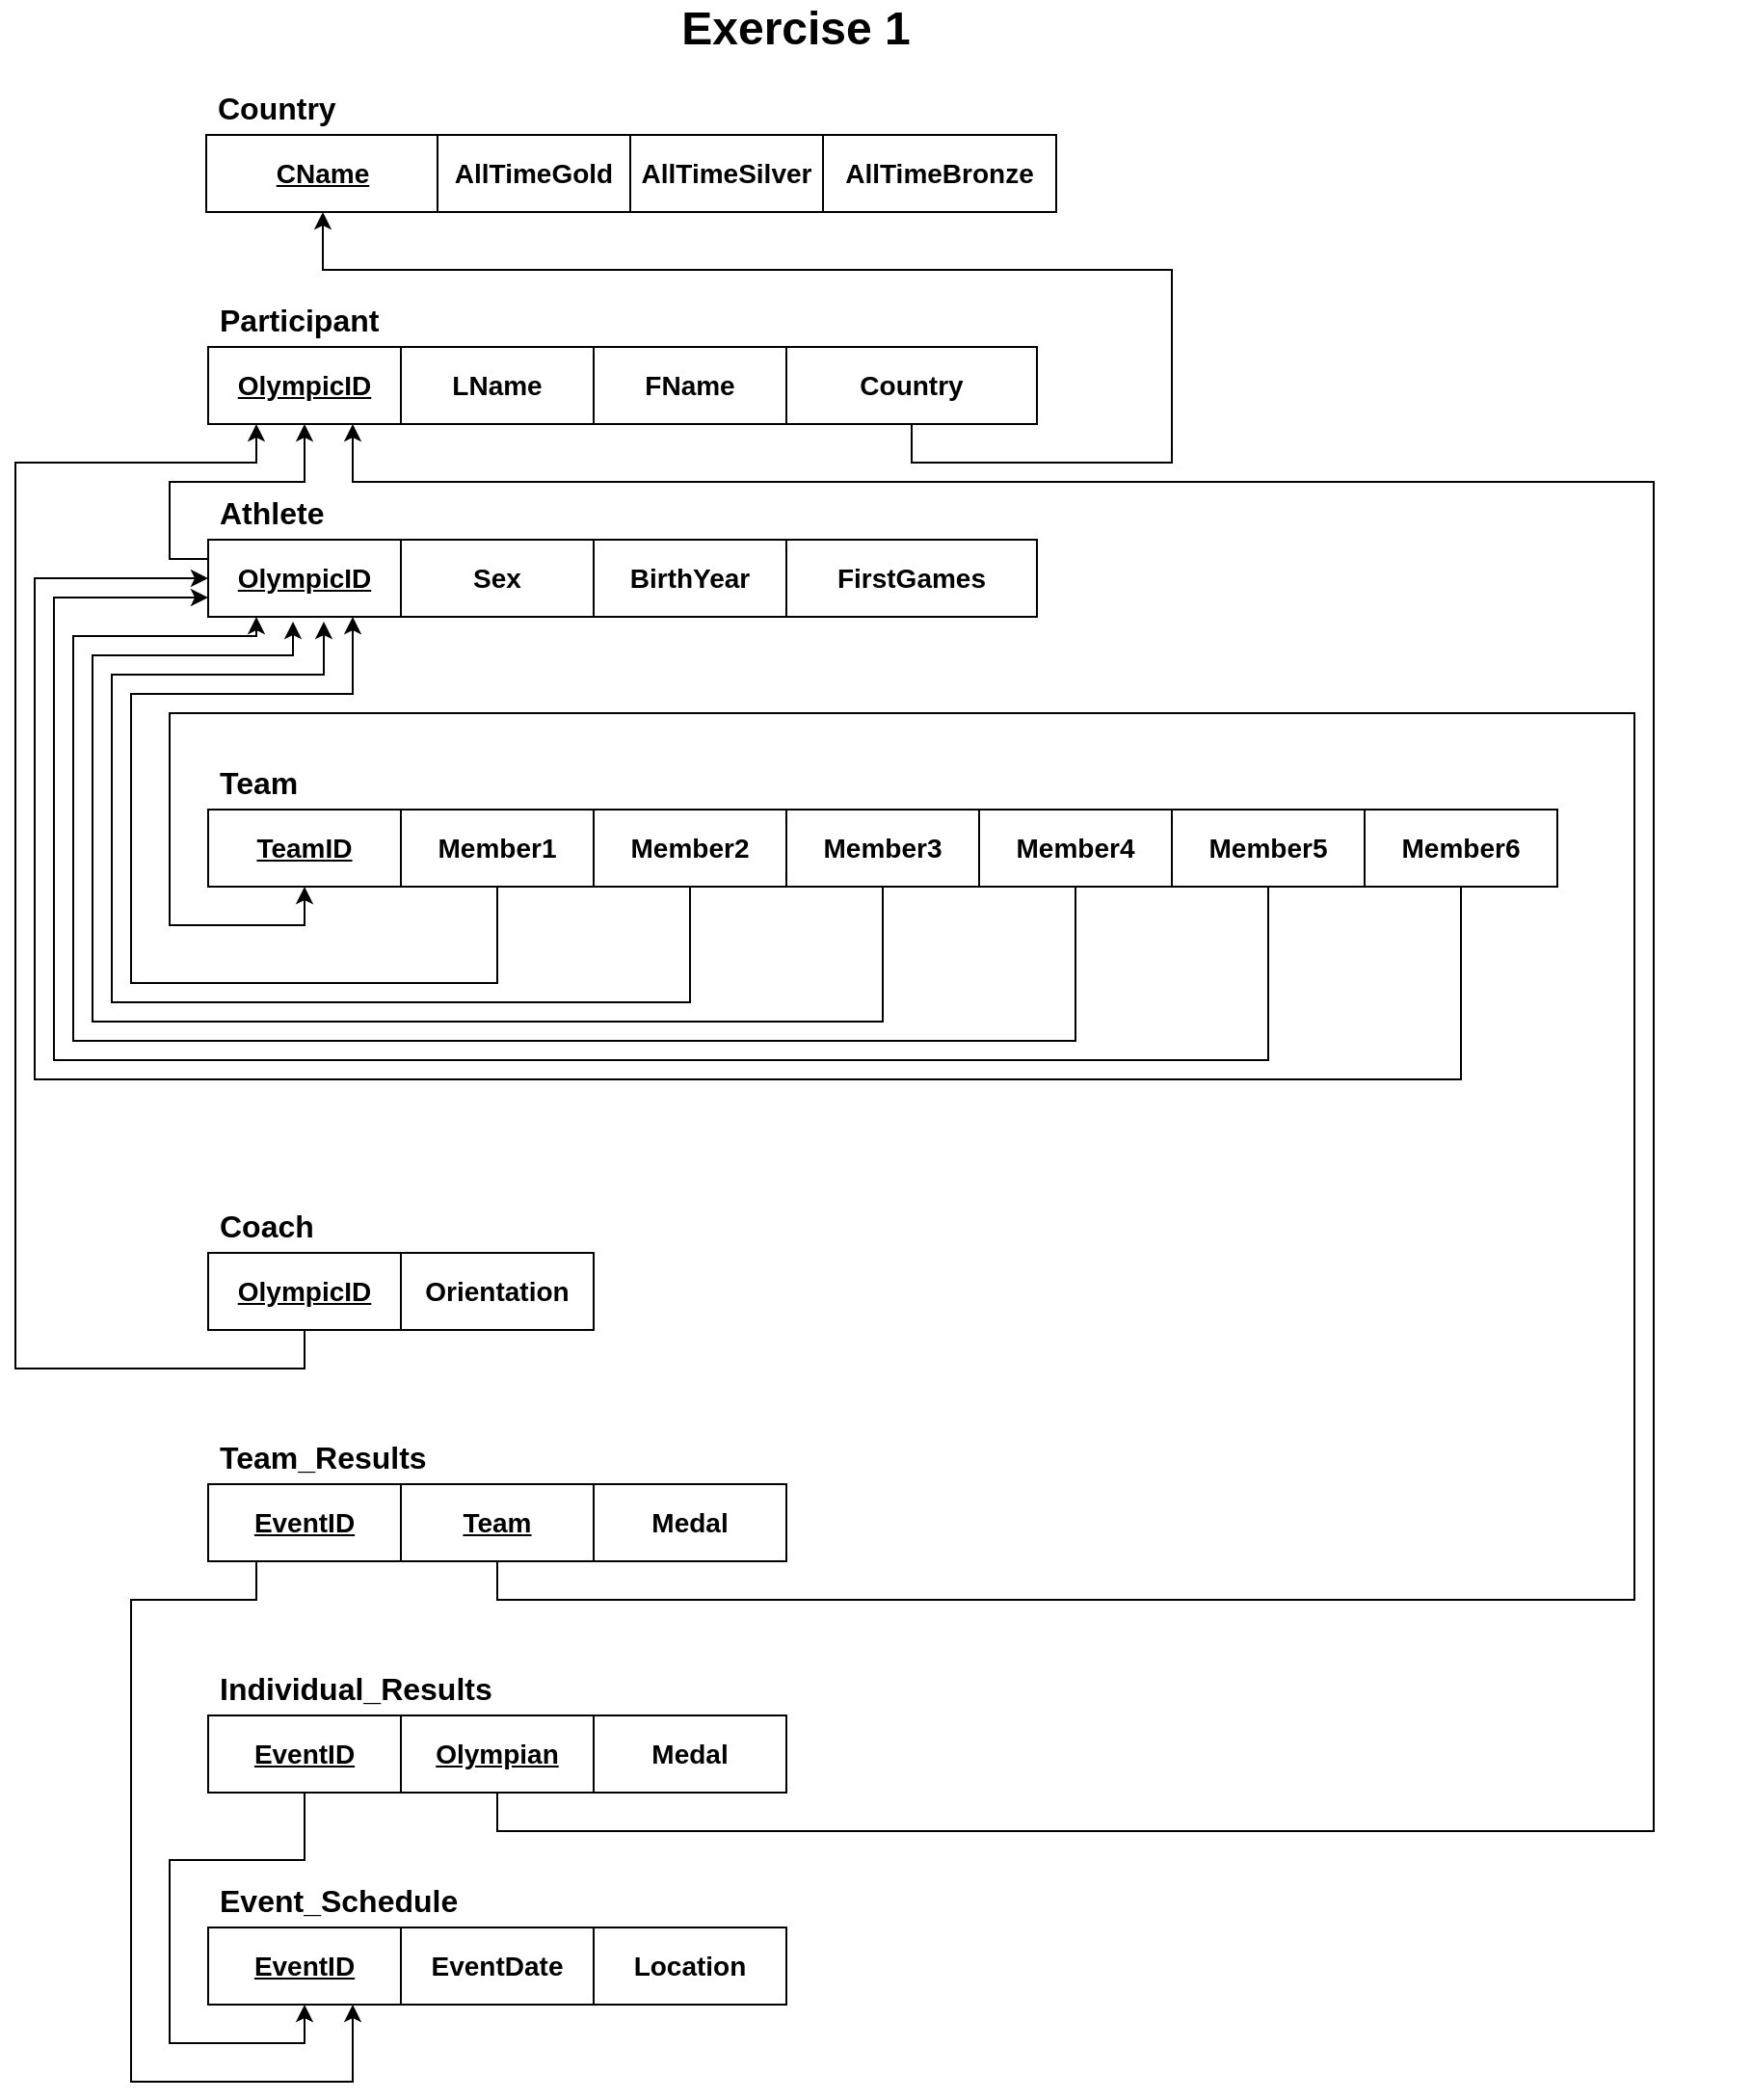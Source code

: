 <mxfile version="20.5.3" type="github" pages="6">
  <diagram id="fkgUVjqDa8qtbnefbboA" name="Exercise1">
    <mxGraphModel dx="1035" dy="1699" grid="1" gridSize="10" guides="1" tooltips="1" connect="1" arrows="1" fold="1" page="1" pageScale="1" pageWidth="850" pageHeight="1100" math="0" shadow="0">
      <root>
        <mxCell id="0" />
        <mxCell id="1" parent="0" />
        <mxCell id="WLYjebceG5YYeLSwpXeC-51" value="" style="group" parent="1" vertex="1" connectable="0">
          <mxGeometry x="110" y="-140" width="430" height="70" as="geometry" />
        </mxCell>
        <mxCell id="WLYjebceG5YYeLSwpXeC-38" value="&lt;font style=&quot;font-size: 14px;&quot;&gt;&lt;b&gt;&lt;u&gt;OlympicID&lt;/u&gt;&lt;/b&gt;&lt;/font&gt;" style="whiteSpace=wrap;html=1;align=center;" parent="WLYjebceG5YYeLSwpXeC-51" vertex="1">
          <mxGeometry y="30" width="100" height="40" as="geometry" />
        </mxCell>
        <mxCell id="WLYjebceG5YYeLSwpXeC-39" value="Participant" style="text;strokeColor=none;fillColor=none;spacingLeft=4;spacingRight=4;overflow=hidden;rotatable=0;points=[[0,0.5],[1,0.5]];portConstraint=eastwest;fontSize=16;fontStyle=1" parent="WLYjebceG5YYeLSwpXeC-51" vertex="1">
          <mxGeometry width="140" height="30" as="geometry" />
        </mxCell>
        <mxCell id="WLYjebceG5YYeLSwpXeC-40" value="&lt;font style=&quot;font-size: 14px;&quot;&gt;&lt;b&gt;LName&lt;/b&gt;&lt;/font&gt;" style="whiteSpace=wrap;html=1;align=center;" parent="WLYjebceG5YYeLSwpXeC-51" vertex="1">
          <mxGeometry x="100" y="30" width="100" height="40" as="geometry" />
        </mxCell>
        <mxCell id="WLYjebceG5YYeLSwpXeC-41" value="&lt;font style=&quot;font-size: 14px;&quot;&gt;&lt;b&gt;FName&lt;/b&gt;&lt;/font&gt;" style="whiteSpace=wrap;html=1;align=center;" parent="WLYjebceG5YYeLSwpXeC-51" vertex="1">
          <mxGeometry x="200" y="30" width="100" height="40" as="geometry" />
        </mxCell>
        <mxCell id="WLYjebceG5YYeLSwpXeC-50" value="&lt;span style=&quot;font-size: 14px;&quot;&gt;&lt;b&gt;Country&lt;/b&gt;&lt;/span&gt;" style="whiteSpace=wrap;html=1;align=center;" parent="WLYjebceG5YYeLSwpXeC-51" vertex="1">
          <mxGeometry x="300" y="30" width="130" height="40" as="geometry" />
        </mxCell>
        <mxCell id="naBzrRgHTgy_kbAwp0iV-1" value="&lt;font style=&quot;font-size: 24px;&quot;&gt;&lt;b&gt;Exercise 1&lt;/b&gt;&lt;/font&gt;" style="text;html=1;strokeColor=none;fillColor=none;align=center;verticalAlign=middle;whiteSpace=wrap;rounded=0;" parent="1" vertex="1">
          <mxGeometry x="310" y="-290" width="210" height="30" as="geometry" />
        </mxCell>
        <mxCell id="ZHnOaob2d1TdZAUsRYQm-3" value="" style="group" vertex="1" connectable="0" parent="1">
          <mxGeometry x="109" y="-250" width="441" height="70" as="geometry" />
        </mxCell>
        <mxCell id="WLYjebceG5YYeLSwpXeC-66" value="&lt;span style=&quot;font-size: 14px;&quot;&gt;&lt;b&gt;&lt;u&gt;CName&lt;/u&gt;&lt;/b&gt;&lt;/span&gt;" style="whiteSpace=wrap;html=1;align=center;" parent="ZHnOaob2d1TdZAUsRYQm-3" vertex="1">
          <mxGeometry y="30" width="121" height="40" as="geometry" />
        </mxCell>
        <mxCell id="WLYjebceG5YYeLSwpXeC-67" value="Country" style="text;strokeColor=none;fillColor=none;spacingLeft=4;spacingRight=4;overflow=hidden;rotatable=0;points=[[0,0.5],[1,0.5]];portConstraint=eastwest;fontSize=16;fontStyle=1" parent="ZHnOaob2d1TdZAUsRYQm-3" vertex="1">
          <mxGeometry width="140" height="30" as="geometry" />
        </mxCell>
        <mxCell id="WLYjebceG5YYeLSwpXeC-68" value="&lt;span style=&quot;font-size: 14px;&quot;&gt;&lt;b&gt;AllTimeGold&lt;/b&gt;&lt;/span&gt;" style="whiteSpace=wrap;html=1;align=center;" parent="ZHnOaob2d1TdZAUsRYQm-3" vertex="1">
          <mxGeometry x="120" y="30" width="100" height="40" as="geometry" />
        </mxCell>
        <mxCell id="ZHnOaob2d1TdZAUsRYQm-1" value="&lt;span style=&quot;font-size: 14px;&quot;&gt;&lt;b&gt;AllTimeSilver&lt;/b&gt;&lt;/span&gt;" style="whiteSpace=wrap;html=1;align=center;" vertex="1" parent="ZHnOaob2d1TdZAUsRYQm-3">
          <mxGeometry x="220" y="30" width="100" height="40" as="geometry" />
        </mxCell>
        <mxCell id="ZHnOaob2d1TdZAUsRYQm-2" value="&lt;span style=&quot;font-size: 14px;&quot;&gt;&lt;b&gt;AllTimeBronze&lt;/b&gt;&lt;/span&gt;" style="whiteSpace=wrap;html=1;align=center;" vertex="1" parent="ZHnOaob2d1TdZAUsRYQm-3">
          <mxGeometry x="320" y="30" width="121" height="40" as="geometry" />
        </mxCell>
        <mxCell id="ZHnOaob2d1TdZAUsRYQm-4" style="edgeStyle=orthogonalEdgeStyle;rounded=0;orthogonalLoop=1;jettySize=auto;html=1;exitX=0.5;exitY=1;exitDx=0;exitDy=0;entryX=0.5;entryY=1;entryDx=0;entryDy=0;" edge="1" parent="1" source="WLYjebceG5YYeLSwpXeC-50" target="WLYjebceG5YYeLSwpXeC-66">
          <mxGeometry relative="1" as="geometry">
            <Array as="points">
              <mxPoint x="475" y="-50" />
              <mxPoint x="610" y="-50" />
              <mxPoint x="610" y="-150" />
              <mxPoint x="170" y="-150" />
            </Array>
          </mxGeometry>
        </mxCell>
        <mxCell id="ZHnOaob2d1TdZAUsRYQm-5" value="" style="group" vertex="1" connectable="0" parent="1">
          <mxGeometry x="110" y="-40" width="430" height="70" as="geometry" />
        </mxCell>
        <mxCell id="ZHnOaob2d1TdZAUsRYQm-6" value="&lt;font style=&quot;font-size: 14px;&quot;&gt;&lt;b&gt;&lt;u&gt;OlympicID&lt;/u&gt;&lt;/b&gt;&lt;/font&gt;" style="whiteSpace=wrap;html=1;align=center;" vertex="1" parent="ZHnOaob2d1TdZAUsRYQm-5">
          <mxGeometry y="30" width="100" height="40" as="geometry" />
        </mxCell>
        <mxCell id="ZHnOaob2d1TdZAUsRYQm-7" value="Athlete" style="text;strokeColor=none;fillColor=none;spacingLeft=4;spacingRight=4;overflow=hidden;rotatable=0;points=[[0,0.5],[1,0.5]];portConstraint=eastwest;fontSize=16;fontStyle=1" vertex="1" parent="ZHnOaob2d1TdZAUsRYQm-5">
          <mxGeometry width="140" height="30" as="geometry" />
        </mxCell>
        <mxCell id="ZHnOaob2d1TdZAUsRYQm-8" value="&lt;font style=&quot;font-size: 14px;&quot;&gt;&lt;b&gt;Sex&lt;/b&gt;&lt;/font&gt;" style="whiteSpace=wrap;html=1;align=center;" vertex="1" parent="ZHnOaob2d1TdZAUsRYQm-5">
          <mxGeometry x="100" y="30" width="100" height="40" as="geometry" />
        </mxCell>
        <mxCell id="ZHnOaob2d1TdZAUsRYQm-9" value="&lt;font style=&quot;font-size: 14px;&quot;&gt;&lt;b&gt;BirthYear&lt;/b&gt;&lt;/font&gt;" style="whiteSpace=wrap;html=1;align=center;" vertex="1" parent="ZHnOaob2d1TdZAUsRYQm-5">
          <mxGeometry x="200" y="30" width="100" height="40" as="geometry" />
        </mxCell>
        <mxCell id="ZHnOaob2d1TdZAUsRYQm-10" value="&lt;span style=&quot;font-size: 14px;&quot;&gt;&lt;b&gt;FirstGames&lt;/b&gt;&lt;/span&gt;" style="whiteSpace=wrap;html=1;align=center;" vertex="1" parent="ZHnOaob2d1TdZAUsRYQm-5">
          <mxGeometry x="300" y="30" width="130" height="40" as="geometry" />
        </mxCell>
        <mxCell id="ZHnOaob2d1TdZAUsRYQm-11" value="" style="group" vertex="1" connectable="0" parent="1">
          <mxGeometry x="110" y="100" width="800" height="70" as="geometry" />
        </mxCell>
        <mxCell id="ZHnOaob2d1TdZAUsRYQm-12" value="&lt;font style=&quot;font-size: 14px;&quot;&gt;&lt;b&gt;&lt;u&gt;TeamID&lt;/u&gt;&lt;/b&gt;&lt;/font&gt;" style="whiteSpace=wrap;html=1;align=center;" vertex="1" parent="ZHnOaob2d1TdZAUsRYQm-11">
          <mxGeometry y="30" width="100.0" height="40" as="geometry" />
        </mxCell>
        <mxCell id="ZHnOaob2d1TdZAUsRYQm-13" value="Team" style="text;strokeColor=none;fillColor=none;spacingLeft=4;spacingRight=4;overflow=hidden;rotatable=0;points=[[0,0.5],[1,0.5]];portConstraint=eastwest;fontSize=16;fontStyle=1" vertex="1" parent="ZHnOaob2d1TdZAUsRYQm-11">
          <mxGeometry width="140" height="30" as="geometry" />
        </mxCell>
        <mxCell id="ZHnOaob2d1TdZAUsRYQm-14" value="&lt;font style=&quot;font-size: 14px;&quot;&gt;&lt;b&gt;Member1&lt;/b&gt;&lt;/font&gt;" style="whiteSpace=wrap;html=1;align=center;" vertex="1" parent="ZHnOaob2d1TdZAUsRYQm-11">
          <mxGeometry x="100.0" y="30" width="100.0" height="40" as="geometry" />
        </mxCell>
        <mxCell id="ZHnOaob2d1TdZAUsRYQm-15" value="&lt;font style=&quot;font-size: 14px;&quot;&gt;&lt;b&gt;Member2&lt;/b&gt;&lt;/font&gt;" style="whiteSpace=wrap;html=1;align=center;" vertex="1" parent="ZHnOaob2d1TdZAUsRYQm-11">
          <mxGeometry x="200.0" y="30" width="100.0" height="40" as="geometry" />
        </mxCell>
        <mxCell id="ZHnOaob2d1TdZAUsRYQm-16" value="&lt;font style=&quot;font-size: 14px;&quot;&gt;&lt;b&gt;Member3&lt;/b&gt;&lt;/font&gt;" style="whiteSpace=wrap;html=1;align=center;" vertex="1" parent="ZHnOaob2d1TdZAUsRYQm-11">
          <mxGeometry x="300" y="30" width="100.0" height="40" as="geometry" />
        </mxCell>
        <mxCell id="ZHnOaob2d1TdZAUsRYQm-17" value="&lt;font style=&quot;font-size: 14px;&quot;&gt;&lt;b&gt;Member4&lt;/b&gt;&lt;/font&gt;" style="whiteSpace=wrap;html=1;align=center;" vertex="1" parent="ZHnOaob2d1TdZAUsRYQm-11">
          <mxGeometry x="400.0" y="30" width="100.0" height="40" as="geometry" />
        </mxCell>
        <mxCell id="ZHnOaob2d1TdZAUsRYQm-18" value="&lt;font style=&quot;font-size: 14px;&quot;&gt;&lt;b&gt;Member5&lt;/b&gt;&lt;/font&gt;" style="whiteSpace=wrap;html=1;align=center;" vertex="1" parent="ZHnOaob2d1TdZAUsRYQm-11">
          <mxGeometry x="500.0" y="30" width="100.0" height="40" as="geometry" />
        </mxCell>
        <mxCell id="ZHnOaob2d1TdZAUsRYQm-19" value="&lt;font style=&quot;font-size: 14px;&quot;&gt;&lt;b&gt;Member6&lt;/b&gt;&lt;/font&gt;" style="whiteSpace=wrap;html=1;align=center;" vertex="1" parent="ZHnOaob2d1TdZAUsRYQm-11">
          <mxGeometry x="600" y="30" width="100.0" height="40" as="geometry" />
        </mxCell>
        <mxCell id="ZHnOaob2d1TdZAUsRYQm-22" style="edgeStyle=orthogonalEdgeStyle;rounded=0;orthogonalLoop=1;jettySize=auto;html=1;exitX=0.5;exitY=1;exitDx=0;exitDy=0;entryX=0.75;entryY=1;entryDx=0;entryDy=0;" edge="1" parent="1" source="ZHnOaob2d1TdZAUsRYQm-14" target="ZHnOaob2d1TdZAUsRYQm-6">
          <mxGeometry relative="1" as="geometry">
            <mxPoint x="70" y="60" as="targetPoint" />
            <Array as="points">
              <mxPoint x="260" y="220" />
              <mxPoint x="70" y="220" />
              <mxPoint x="70" y="70" />
              <mxPoint x="185" y="70" />
            </Array>
          </mxGeometry>
        </mxCell>
        <mxCell id="ZHnOaob2d1TdZAUsRYQm-23" style="edgeStyle=orthogonalEdgeStyle;rounded=0;orthogonalLoop=1;jettySize=auto;html=1;exitX=0.5;exitY=1;exitDx=0;exitDy=0;entryX=0.6;entryY=1.063;entryDx=0;entryDy=0;entryPerimeter=0;" edge="1" parent="1" source="ZHnOaob2d1TdZAUsRYQm-15" target="ZHnOaob2d1TdZAUsRYQm-6">
          <mxGeometry relative="1" as="geometry">
            <Array as="points">
              <mxPoint x="360" y="230" />
              <mxPoint x="60" y="230" />
              <mxPoint x="60" y="60" />
              <mxPoint x="170" y="60" />
            </Array>
          </mxGeometry>
        </mxCell>
        <mxCell id="ZHnOaob2d1TdZAUsRYQm-24" style="edgeStyle=orthogonalEdgeStyle;rounded=0;orthogonalLoop=1;jettySize=auto;html=1;exitX=0.5;exitY=1;exitDx=0;exitDy=0;entryX=0.44;entryY=1.063;entryDx=0;entryDy=0;entryPerimeter=0;" edge="1" parent="1" source="ZHnOaob2d1TdZAUsRYQm-16" target="ZHnOaob2d1TdZAUsRYQm-6">
          <mxGeometry relative="1" as="geometry">
            <Array as="points">
              <mxPoint x="460" y="240" />
              <mxPoint x="50" y="240" />
              <mxPoint x="50" y="50" />
              <mxPoint x="154" y="50" />
            </Array>
          </mxGeometry>
        </mxCell>
        <mxCell id="ZHnOaob2d1TdZAUsRYQm-25" style="edgeStyle=orthogonalEdgeStyle;rounded=0;orthogonalLoop=1;jettySize=auto;html=1;exitX=0.5;exitY=1;exitDx=0;exitDy=0;entryX=0.25;entryY=1;entryDx=0;entryDy=0;" edge="1" parent="1" source="ZHnOaob2d1TdZAUsRYQm-17" target="ZHnOaob2d1TdZAUsRYQm-6">
          <mxGeometry relative="1" as="geometry">
            <Array as="points">
              <mxPoint x="560" y="250" />
              <mxPoint x="40" y="250" />
              <mxPoint x="40" y="40" />
              <mxPoint x="135" y="40" />
            </Array>
          </mxGeometry>
        </mxCell>
        <mxCell id="ZHnOaob2d1TdZAUsRYQm-27" style="edgeStyle=orthogonalEdgeStyle;rounded=0;orthogonalLoop=1;jettySize=auto;html=1;exitX=0.5;exitY=1;exitDx=0;exitDy=0;entryX=0;entryY=0.75;entryDx=0;entryDy=0;" edge="1" parent="1" source="ZHnOaob2d1TdZAUsRYQm-18" target="ZHnOaob2d1TdZAUsRYQm-6">
          <mxGeometry relative="1" as="geometry">
            <Array as="points">
              <mxPoint x="660" y="260" />
              <mxPoint x="30" y="260" />
              <mxPoint x="30" y="20" />
            </Array>
          </mxGeometry>
        </mxCell>
        <mxCell id="ZHnOaob2d1TdZAUsRYQm-28" style="edgeStyle=orthogonalEdgeStyle;rounded=0;orthogonalLoop=1;jettySize=auto;html=1;exitX=0.5;exitY=1;exitDx=0;exitDy=0;entryX=0;entryY=0.5;entryDx=0;entryDy=0;" edge="1" parent="1" source="ZHnOaob2d1TdZAUsRYQm-19" target="ZHnOaob2d1TdZAUsRYQm-6">
          <mxGeometry relative="1" as="geometry">
            <Array as="points">
              <mxPoint x="760" y="270" />
              <mxPoint x="20" y="270" />
              <mxPoint x="20" y="10" />
            </Array>
          </mxGeometry>
        </mxCell>
        <mxCell id="ZHnOaob2d1TdZAUsRYQm-29" style="edgeStyle=orthogonalEdgeStyle;rounded=0;orthogonalLoop=1;jettySize=auto;html=1;exitX=0;exitY=0.25;exitDx=0;exitDy=0;entryX=0.5;entryY=1;entryDx=0;entryDy=0;" edge="1" parent="1" source="ZHnOaob2d1TdZAUsRYQm-6" target="WLYjebceG5YYeLSwpXeC-38">
          <mxGeometry relative="1" as="geometry" />
        </mxCell>
        <mxCell id="ZHnOaob2d1TdZAUsRYQm-30" value="" style="group" vertex="1" connectable="0" parent="1">
          <mxGeometry x="110" y="450" width="300" height="70" as="geometry" />
        </mxCell>
        <mxCell id="ZHnOaob2d1TdZAUsRYQm-31" value="&lt;font style=&quot;font-size: 14px;&quot;&gt;&lt;b&gt;&lt;u&gt;EventID&lt;/u&gt;&lt;/b&gt;&lt;/font&gt;" style="whiteSpace=wrap;html=1;align=center;" vertex="1" parent="ZHnOaob2d1TdZAUsRYQm-30">
          <mxGeometry y="30" width="100" height="40" as="geometry" />
        </mxCell>
        <mxCell id="ZHnOaob2d1TdZAUsRYQm-32" value="Team_Results" style="text;strokeColor=none;fillColor=none;spacingLeft=4;spacingRight=4;overflow=hidden;rotatable=0;points=[[0,0.5],[1,0.5]];portConstraint=eastwest;fontSize=16;fontStyle=1" vertex="1" parent="ZHnOaob2d1TdZAUsRYQm-30">
          <mxGeometry width="140" height="30" as="geometry" />
        </mxCell>
        <mxCell id="ZHnOaob2d1TdZAUsRYQm-33" value="&lt;font style=&quot;font-size: 14px;&quot;&gt;&lt;b&gt;&lt;u&gt;Team&lt;/u&gt;&lt;/b&gt;&lt;/font&gt;" style="whiteSpace=wrap;html=1;align=center;" vertex="1" parent="ZHnOaob2d1TdZAUsRYQm-30">
          <mxGeometry x="100" y="30" width="100" height="40" as="geometry" />
        </mxCell>
        <mxCell id="ZHnOaob2d1TdZAUsRYQm-34" value="&lt;font style=&quot;font-size: 14px;&quot;&gt;&lt;b&gt;Medal&lt;/b&gt;&lt;/font&gt;" style="whiteSpace=wrap;html=1;align=center;" vertex="1" parent="ZHnOaob2d1TdZAUsRYQm-30">
          <mxGeometry x="200" y="30" width="100" height="40" as="geometry" />
        </mxCell>
        <mxCell id="ZHnOaob2d1TdZAUsRYQm-35" value="" style="group" vertex="1" connectable="0" parent="1">
          <mxGeometry x="110" y="330" width="200" height="70" as="geometry" />
        </mxCell>
        <mxCell id="ZHnOaob2d1TdZAUsRYQm-36" value="&lt;span style=&quot;font-size: 14px;&quot;&gt;&lt;b&gt;&lt;u&gt;OlympicID&lt;/u&gt;&lt;/b&gt;&lt;/span&gt;" style="whiteSpace=wrap;html=1;align=center;" vertex="1" parent="ZHnOaob2d1TdZAUsRYQm-35">
          <mxGeometry y="30" width="100" height="40" as="geometry" />
        </mxCell>
        <mxCell id="ZHnOaob2d1TdZAUsRYQm-37" value="Coach" style="text;strokeColor=none;fillColor=none;spacingLeft=4;spacingRight=4;overflow=hidden;rotatable=0;points=[[0,0.5],[1,0.5]];portConstraint=eastwest;fontSize=16;fontStyle=1" vertex="1" parent="ZHnOaob2d1TdZAUsRYQm-35">
          <mxGeometry width="140" height="30" as="geometry" />
        </mxCell>
        <mxCell id="ZHnOaob2d1TdZAUsRYQm-38" value="&lt;b&gt;&lt;font style=&quot;font-size: 14px;&quot;&gt;Orientation&lt;/font&gt;&lt;/b&gt;" style="whiteSpace=wrap;html=1;align=center;" vertex="1" parent="ZHnOaob2d1TdZAUsRYQm-35">
          <mxGeometry x="100" y="30" width="100" height="40" as="geometry" />
        </mxCell>
        <mxCell id="ZHnOaob2d1TdZAUsRYQm-39" style="edgeStyle=orthogonalEdgeStyle;rounded=0;orthogonalLoop=1;jettySize=auto;html=1;exitX=0.5;exitY=1;exitDx=0;exitDy=0;entryX=0.25;entryY=1;entryDx=0;entryDy=0;" edge="1" parent="1" source="ZHnOaob2d1TdZAUsRYQm-36" target="WLYjebceG5YYeLSwpXeC-38">
          <mxGeometry relative="1" as="geometry">
            <Array as="points">
              <mxPoint x="160" y="420" />
              <mxPoint x="10" y="420" />
              <mxPoint x="10" y="-50" />
              <mxPoint x="135" y="-50" />
            </Array>
          </mxGeometry>
        </mxCell>
        <mxCell id="ZHnOaob2d1TdZAUsRYQm-40" value="" style="group" vertex="1" connectable="0" parent="1">
          <mxGeometry x="110" y="570" width="300" height="70" as="geometry" />
        </mxCell>
        <mxCell id="ZHnOaob2d1TdZAUsRYQm-41" value="&lt;font style=&quot;font-size: 14px;&quot;&gt;&lt;b&gt;&lt;u&gt;EventID&lt;/u&gt;&lt;/b&gt;&lt;/font&gt;" style="whiteSpace=wrap;html=1;align=center;" vertex="1" parent="ZHnOaob2d1TdZAUsRYQm-40">
          <mxGeometry y="30" width="100" height="40" as="geometry" />
        </mxCell>
        <mxCell id="ZHnOaob2d1TdZAUsRYQm-42" value="Individual_Results" style="text;strokeColor=none;fillColor=none;spacingLeft=4;spacingRight=4;overflow=hidden;rotatable=0;points=[[0,0.5],[1,0.5]];portConstraint=eastwest;fontSize=16;fontStyle=1" vertex="1" parent="ZHnOaob2d1TdZAUsRYQm-40">
          <mxGeometry width="170" height="30" as="geometry" />
        </mxCell>
        <mxCell id="ZHnOaob2d1TdZAUsRYQm-43" value="&lt;font style=&quot;font-size: 14px;&quot;&gt;&lt;b&gt;&lt;u&gt;Olympian&lt;/u&gt;&lt;/b&gt;&lt;/font&gt;" style="whiteSpace=wrap;html=1;align=center;" vertex="1" parent="ZHnOaob2d1TdZAUsRYQm-40">
          <mxGeometry x="100" y="30" width="100" height="40" as="geometry" />
        </mxCell>
        <mxCell id="ZHnOaob2d1TdZAUsRYQm-44" value="&lt;font style=&quot;font-size: 14px;&quot;&gt;&lt;b&gt;Medal&lt;/b&gt;&lt;/font&gt;" style="whiteSpace=wrap;html=1;align=center;" vertex="1" parent="ZHnOaob2d1TdZAUsRYQm-40">
          <mxGeometry x="200" y="30" width="100" height="40" as="geometry" />
        </mxCell>
        <mxCell id="ZHnOaob2d1TdZAUsRYQm-45" value="" style="group" vertex="1" connectable="0" parent="1">
          <mxGeometry x="110" y="680" width="300" height="70" as="geometry" />
        </mxCell>
        <mxCell id="ZHnOaob2d1TdZAUsRYQm-46" value="&lt;font style=&quot;font-size: 14px;&quot;&gt;&lt;b&gt;&lt;u&gt;EventID&lt;/u&gt;&lt;/b&gt;&lt;/font&gt;" style="whiteSpace=wrap;html=1;align=center;" vertex="1" parent="ZHnOaob2d1TdZAUsRYQm-45">
          <mxGeometry y="30" width="100" height="40" as="geometry" />
        </mxCell>
        <mxCell id="ZHnOaob2d1TdZAUsRYQm-47" value="Event_Schedule" style="text;strokeColor=none;fillColor=none;spacingLeft=4;spacingRight=4;overflow=hidden;rotatable=0;points=[[0,0.5],[1,0.5]];portConstraint=eastwest;fontSize=16;fontStyle=1" vertex="1" parent="ZHnOaob2d1TdZAUsRYQm-45">
          <mxGeometry width="140" height="30" as="geometry" />
        </mxCell>
        <mxCell id="ZHnOaob2d1TdZAUsRYQm-48" value="&lt;font style=&quot;font-size: 14px;&quot;&gt;&lt;b&gt;EventDate&lt;/b&gt;&lt;/font&gt;" style="whiteSpace=wrap;html=1;align=center;" vertex="1" parent="ZHnOaob2d1TdZAUsRYQm-45">
          <mxGeometry x="100" y="30" width="100" height="40" as="geometry" />
        </mxCell>
        <mxCell id="ZHnOaob2d1TdZAUsRYQm-49" value="&lt;font style=&quot;font-size: 14px;&quot;&gt;&lt;b&gt;Location&lt;/b&gt;&lt;/font&gt;" style="whiteSpace=wrap;html=1;align=center;" vertex="1" parent="ZHnOaob2d1TdZAUsRYQm-45">
          <mxGeometry x="200" y="30" width="100" height="40" as="geometry" />
        </mxCell>
        <mxCell id="ZHnOaob2d1TdZAUsRYQm-51" style="edgeStyle=orthogonalEdgeStyle;rounded=0;orthogonalLoop=1;jettySize=auto;html=1;exitX=0.25;exitY=1;exitDx=0;exitDy=0;entryX=0.75;entryY=1;entryDx=0;entryDy=0;" edge="1" parent="1" source="ZHnOaob2d1TdZAUsRYQm-31" target="ZHnOaob2d1TdZAUsRYQm-46">
          <mxGeometry relative="1" as="geometry">
            <Array as="points">
              <mxPoint x="135" y="540" />
              <mxPoint x="70" y="540" />
              <mxPoint x="70" y="790" />
              <mxPoint x="185" y="790" />
            </Array>
          </mxGeometry>
        </mxCell>
        <mxCell id="ZHnOaob2d1TdZAUsRYQm-52" style="edgeStyle=orthogonalEdgeStyle;rounded=0;orthogonalLoop=1;jettySize=auto;html=1;exitX=0.5;exitY=1;exitDx=0;exitDy=0;entryX=0.5;entryY=1;entryDx=0;entryDy=0;" edge="1" parent="1" source="ZHnOaob2d1TdZAUsRYQm-41" target="ZHnOaob2d1TdZAUsRYQm-46">
          <mxGeometry relative="1" as="geometry" />
        </mxCell>
        <mxCell id="ZHnOaob2d1TdZAUsRYQm-53" style="edgeStyle=orthogonalEdgeStyle;rounded=0;orthogonalLoop=1;jettySize=auto;html=1;exitX=0.5;exitY=1;exitDx=0;exitDy=0;entryX=0.5;entryY=1;entryDx=0;entryDy=0;" edge="1" parent="1" source="ZHnOaob2d1TdZAUsRYQm-33" target="ZHnOaob2d1TdZAUsRYQm-12">
          <mxGeometry relative="1" as="geometry">
            <Array as="points">
              <mxPoint x="260" y="540" />
              <mxPoint x="850" y="540" />
              <mxPoint x="850" y="80" />
              <mxPoint x="90" y="80" />
              <mxPoint x="90" y="190" />
              <mxPoint x="160" y="190" />
            </Array>
          </mxGeometry>
        </mxCell>
        <mxCell id="ZHnOaob2d1TdZAUsRYQm-54" style="edgeStyle=orthogonalEdgeStyle;rounded=0;orthogonalLoop=1;jettySize=auto;html=1;exitX=0.5;exitY=1;exitDx=0;exitDy=0;entryX=0.75;entryY=1;entryDx=0;entryDy=0;" edge="1" parent="1" source="ZHnOaob2d1TdZAUsRYQm-43" target="WLYjebceG5YYeLSwpXeC-38">
          <mxGeometry relative="1" as="geometry">
            <Array as="points">
              <mxPoint x="260" y="660" />
              <mxPoint x="860" y="660" />
              <mxPoint x="860" y="-40" />
              <mxPoint x="185" y="-40" />
            </Array>
          </mxGeometry>
        </mxCell>
      </root>
    </mxGraphModel>
  </diagram>
  <diagram id="_MWcko1bxxN7gi3737Jp" name="Exercise2A">
    <mxGraphModel dx="1455" dy="1028" grid="1" gridSize="10" guides="1" tooltips="1" connect="1" arrows="1" fold="1" page="1" pageScale="1" pageWidth="850" pageHeight="1100" math="0" shadow="0">
      <root>
        <mxCell id="0" />
        <mxCell id="1" parent="0" />
        <mxCell id="7xPcIExGdfzdHn3CwIyA-1" value="" style="group" parent="1" vertex="1" connectable="0">
          <mxGeometry x="110" y="590" width="430" height="70" as="geometry" />
        </mxCell>
        <mxCell id="7xPcIExGdfzdHn3CwIyA-2" value="&lt;font style=&quot;font-size: 14px;&quot;&gt;&lt;b&gt;Date&lt;/b&gt;&lt;/font&gt;" style="whiteSpace=wrap;html=1;align=center;" parent="7xPcIExGdfzdHn3CwIyA-1" vertex="1">
          <mxGeometry y="30" width="100" height="40" as="geometry" />
        </mxCell>
        <mxCell id="7xPcIExGdfzdHn3CwIyA-3" value="SALE" style="text;strokeColor=none;fillColor=none;spacingLeft=4;spacingRight=4;overflow=hidden;rotatable=0;points=[[0,0.5],[1,0.5]];portConstraint=eastwest;fontSize=16;fontStyle=1" parent="7xPcIExGdfzdHn3CwIyA-1" vertex="1">
          <mxGeometry width="140" height="30" as="geometry" />
        </mxCell>
        <mxCell id="7xPcIExGdfzdHn3CwIyA-4" value="&lt;font style=&quot;font-size: 14px;&quot;&gt;&lt;b&gt;&lt;u&gt;Ssn&lt;/u&gt;&lt;/b&gt;&lt;/font&gt;" style="whiteSpace=wrap;html=1;align=center;" parent="7xPcIExGdfzdHn3CwIyA-1" vertex="1">
          <mxGeometry x="100" y="30" width="100" height="40" as="geometry" />
        </mxCell>
        <mxCell id="7xPcIExGdfzdHn3CwIyA-5" value="&lt;font style=&quot;font-size: 14px;&quot;&gt;&lt;b&gt;&lt;u&gt;Sid&lt;/u&gt;&lt;/b&gt;&lt;/font&gt;" style="whiteSpace=wrap;html=1;align=center;" parent="7xPcIExGdfzdHn3CwIyA-1" vertex="1">
          <mxGeometry x="200" y="30" width="100" height="40" as="geometry" />
        </mxCell>
        <mxCell id="7xPcIExGdfzdHn3CwIyA-6" value="&lt;span style=&quot;font-size: 14px;&quot;&gt;&lt;b&gt;&lt;u&gt;VIN&lt;/u&gt;&lt;/b&gt;&lt;/span&gt;" style="whiteSpace=wrap;html=1;align=center;" parent="7xPcIExGdfzdHn3CwIyA-1" vertex="1">
          <mxGeometry x="300" y="30" width="130" height="40" as="geometry" />
        </mxCell>
        <mxCell id="Lnoe2EdHx68IhaMHQHWd-1" value="" style="group" parent="1" vertex="1" connectable="0">
          <mxGeometry x="110" y="680" width="300" height="70" as="geometry" />
        </mxCell>
        <mxCell id="Lnoe2EdHx68IhaMHQHWd-2" value="&lt;font style=&quot;font-size: 14px;&quot;&gt;&lt;b&gt;&lt;u&gt;VIN&lt;/u&gt;&lt;/b&gt;&lt;/font&gt;" style="whiteSpace=wrap;html=1;align=center;" parent="Lnoe2EdHx68IhaMHQHWd-1" vertex="1">
          <mxGeometry y="30" width="100" height="40" as="geometry" />
        </mxCell>
        <mxCell id="Lnoe2EdHx68IhaMHQHWd-3" value="VEHICLE" style="text;strokeColor=none;fillColor=none;spacingLeft=4;spacingRight=4;overflow=hidden;rotatable=0;points=[[0,0.5],[1,0.5]];portConstraint=eastwest;fontSize=16;fontStyle=1" parent="Lnoe2EdHx68IhaMHQHWd-1" vertex="1">
          <mxGeometry width="140" height="30" as="geometry" />
        </mxCell>
        <mxCell id="Lnoe2EdHx68IhaMHQHWd-4" value="&lt;font style=&quot;font-size: 14px;&quot;&gt;&lt;b&gt;Model&lt;/b&gt;&lt;/font&gt;" style="whiteSpace=wrap;html=1;align=center;" parent="Lnoe2EdHx68IhaMHQHWd-1" vertex="1">
          <mxGeometry x="100" y="30" width="100" height="40" as="geometry" />
        </mxCell>
        <mxCell id="Lnoe2EdHx68IhaMHQHWd-5" value="&lt;span style=&quot;font-size: 14px;&quot;&gt;&lt;b&gt;Price&lt;/b&gt;&lt;/span&gt;" style="whiteSpace=wrap;html=1;align=center;" parent="Lnoe2EdHx68IhaMHQHWd-1" vertex="1">
          <mxGeometry x="200" y="30" width="100" height="40" as="geometry" />
        </mxCell>
        <mxCell id="Q0EJDe2DBLiD63qZeUDY-1" value="" style="group" parent="1" vertex="1" connectable="0">
          <mxGeometry x="110" y="500" width="500" height="70" as="geometry" />
        </mxCell>
        <mxCell id="Q0EJDe2DBLiD63qZeUDY-2" value="&lt;font style=&quot;font-size: 14px;&quot;&gt;&lt;b&gt;&lt;u&gt;Ssn&lt;/u&gt;&lt;/b&gt;&lt;/font&gt;" style="whiteSpace=wrap;html=1;align=center;" parent="Q0EJDe2DBLiD63qZeUDY-1" vertex="1">
          <mxGeometry y="30" width="100" height="40" as="geometry" />
        </mxCell>
        <mxCell id="Q0EJDe2DBLiD63qZeUDY-3" value="CUSTOMER" style="text;strokeColor=none;fillColor=none;spacingLeft=4;spacingRight=4;overflow=hidden;rotatable=0;points=[[0,0.5],[1,0.5]];portConstraint=eastwest;fontSize=16;fontStyle=1" parent="Q0EJDe2DBLiD63qZeUDY-1" vertex="1">
          <mxGeometry width="140" height="30" as="geometry" />
        </mxCell>
        <mxCell id="Q0EJDe2DBLiD63qZeUDY-4" value="&lt;font style=&quot;font-size: 14px;&quot;&gt;&lt;b&gt;Name&lt;/b&gt;&lt;/font&gt;" style="whiteSpace=wrap;html=1;align=center;" parent="Q0EJDe2DBLiD63qZeUDY-1" vertex="1">
          <mxGeometry x="100" y="30" width="100" height="40" as="geometry" />
        </mxCell>
        <mxCell id="Q0EJDe2DBLiD63qZeUDY-5" value="&lt;b style=&quot;font-size: 14px;&quot;&gt;City&lt;/b&gt;" style="whiteSpace=wrap;html=1;align=center;" parent="Q0EJDe2DBLiD63qZeUDY-1" vertex="1">
          <mxGeometry x="200" y="30" width="100" height="40" as="geometry" />
        </mxCell>
        <mxCell id="Q0EJDe2DBLiD63qZeUDY-6" value="&lt;font style=&quot;font-size: 14px;&quot;&gt;&lt;b&gt;State&lt;/b&gt;&lt;/font&gt;" style="whiteSpace=wrap;html=1;align=center;" parent="Q0EJDe2DBLiD63qZeUDY-1" vertex="1">
          <mxGeometry x="300" y="30" width="100" height="40" as="geometry" />
        </mxCell>
        <mxCell id="Q0EJDe2DBLiD63qZeUDY-7" value="&lt;font style=&quot;font-size: 14px;&quot;&gt;&lt;b&gt;Street&lt;/b&gt;&lt;/font&gt;" style="whiteSpace=wrap;html=1;align=center;" parent="Q0EJDe2DBLiD63qZeUDY-1" vertex="1">
          <mxGeometry x="400" y="30" width="100" height="40" as="geometry" />
        </mxCell>
        <mxCell id="SwuANzE6USQYjY81nC8M-1" value="" style="group" parent="1" vertex="1" connectable="0">
          <mxGeometry x="110" y="410" width="200" height="70" as="geometry" />
        </mxCell>
        <mxCell id="SwuANzE6USQYjY81nC8M-2" value="&lt;span style=&quot;font-size: 14px;&quot;&gt;&lt;b&gt;&lt;u&gt;Sid&lt;/u&gt;&lt;/b&gt;&lt;/span&gt;" style="whiteSpace=wrap;html=1;align=center;" parent="SwuANzE6USQYjY81nC8M-1" vertex="1">
          <mxGeometry y="30" width="100" height="40" as="geometry" />
        </mxCell>
        <mxCell id="SwuANzE6USQYjY81nC8M-3" value="SALESPERSON" style="text;strokeColor=none;fillColor=none;spacingLeft=4;spacingRight=4;overflow=hidden;rotatable=0;points=[[0,0.5],[1,0.5]];portConstraint=eastwest;fontSize=16;fontStyle=1" parent="SwuANzE6USQYjY81nC8M-1" vertex="1">
          <mxGeometry width="140" height="30" as="geometry" />
        </mxCell>
        <mxCell id="SwuANzE6USQYjY81nC8M-4" value="&lt;b&gt;&lt;font style=&quot;font-size: 14px;&quot;&gt;Name&lt;/font&gt;&lt;/b&gt;" style="whiteSpace=wrap;html=1;align=center;" parent="SwuANzE6USQYjY81nC8M-1" vertex="1">
          <mxGeometry x="100" y="30" width="100" height="40" as="geometry" />
        </mxCell>
        <mxCell id="SwuANzE6USQYjY81nC8M-5" value="" style="group" parent="1" vertex="1" connectable="0">
          <mxGeometry x="110" y="790" width="200" height="70" as="geometry" />
        </mxCell>
        <mxCell id="SwuANzE6USQYjY81nC8M-6" value="&lt;span style=&quot;font-size: 14px;&quot;&gt;&lt;b&gt;&lt;u&gt;VIN&lt;/u&gt;&lt;/b&gt;&lt;/span&gt;" style="whiteSpace=wrap;html=1;align=center;" parent="SwuANzE6USQYjY81nC8M-5" vertex="1">
          <mxGeometry y="30" width="100" height="40" as="geometry" />
        </mxCell>
        <mxCell id="SwuANzE6USQYjY81nC8M-7" value="CAR" style="text;strokeColor=none;fillColor=none;spacingLeft=4;spacingRight=4;overflow=hidden;rotatable=0;points=[[0,0.5],[1,0.5]];portConstraint=eastwest;fontSize=16;fontStyle=1" parent="SwuANzE6USQYjY81nC8M-5" vertex="1">
          <mxGeometry width="140" height="30" as="geometry" />
        </mxCell>
        <mxCell id="SwuANzE6USQYjY81nC8M-8" value="&lt;b&gt;&lt;font style=&quot;font-size: 14px;&quot;&gt;Engine_size&lt;/font&gt;&lt;/b&gt;" style="whiteSpace=wrap;html=1;align=center;" parent="SwuANzE6USQYjY81nC8M-5" vertex="1">
          <mxGeometry x="100" y="30" width="100" height="40" as="geometry" />
        </mxCell>
        <mxCell id="SwuANzE6USQYjY81nC8M-9" value="" style="group" parent="1" vertex="1" connectable="0">
          <mxGeometry x="110" y="879" width="200" height="70" as="geometry" />
        </mxCell>
        <mxCell id="SwuANzE6USQYjY81nC8M-10" value="&lt;span style=&quot;font-size: 14px;&quot;&gt;&lt;b&gt;&lt;u&gt;VIN&lt;/u&gt;&lt;/b&gt;&lt;/span&gt;" style="whiteSpace=wrap;html=1;align=center;" parent="SwuANzE6USQYjY81nC8M-9" vertex="1">
          <mxGeometry y="30" width="100" height="40" as="geometry" />
        </mxCell>
        <mxCell id="SwuANzE6USQYjY81nC8M-11" value="SUV" style="text;strokeColor=none;fillColor=none;spacingLeft=4;spacingRight=4;overflow=hidden;rotatable=0;points=[[0,0.5],[1,0.5]];portConstraint=eastwest;fontSize=16;fontStyle=1" parent="SwuANzE6USQYjY81nC8M-9" vertex="1">
          <mxGeometry width="140" height="30" as="geometry" />
        </mxCell>
        <mxCell id="SwuANzE6USQYjY81nC8M-12" value="&lt;b&gt;&lt;font style=&quot;font-size: 14px;&quot;&gt;No_seats&lt;/font&gt;&lt;/b&gt;" style="whiteSpace=wrap;html=1;align=center;" parent="SwuANzE6USQYjY81nC8M-9" vertex="1">
          <mxGeometry x="100" y="30" width="100" height="40" as="geometry" />
        </mxCell>
        <mxCell id="SwuANzE6USQYjY81nC8M-13" value="" style="group" parent="1" vertex="1" connectable="0">
          <mxGeometry x="110" y="959" width="200" height="70" as="geometry" />
        </mxCell>
        <mxCell id="SwuANzE6USQYjY81nC8M-14" value="&lt;span style=&quot;font-size: 14px;&quot;&gt;&lt;b&gt;&lt;u&gt;VIN&lt;/u&gt;&lt;/b&gt;&lt;/span&gt;" style="whiteSpace=wrap;html=1;align=center;" parent="SwuANzE6USQYjY81nC8M-13" vertex="1">
          <mxGeometry y="30" width="100" height="40" as="geometry" />
        </mxCell>
        <mxCell id="SwuANzE6USQYjY81nC8M-15" value="TRUCK" style="text;strokeColor=none;fillColor=none;spacingLeft=4;spacingRight=4;overflow=hidden;rotatable=0;points=[[0,0.5],[1,0.5]];portConstraint=eastwest;fontSize=16;fontStyle=1" parent="SwuANzE6USQYjY81nC8M-13" vertex="1">
          <mxGeometry width="140" height="30" as="geometry" />
        </mxCell>
        <mxCell id="SwuANzE6USQYjY81nC8M-16" value="&lt;span style=&quot;font-size: 14px;&quot;&gt;&lt;b&gt;Tonnage&lt;/b&gt;&lt;/span&gt;" style="whiteSpace=wrap;html=1;align=center;" parent="SwuANzE6USQYjY81nC8M-13" vertex="1">
          <mxGeometry x="100" y="30" width="100" height="40" as="geometry" />
        </mxCell>
        <mxCell id="SwuANzE6USQYjY81nC8M-17" style="edgeStyle=orthogonalEdgeStyle;rounded=0;orthogonalLoop=1;jettySize=auto;html=1;exitX=0.5;exitY=1;exitDx=0;exitDy=0;entryX=0.63;entryY=1;entryDx=0;entryDy=0;fontSize=14;entryPerimeter=0;" parent="1" source="SwuANzE6USQYjY81nC8M-6" target="Lnoe2EdHx68IhaMHQHWd-2" edge="1">
          <mxGeometry relative="1" as="geometry">
            <Array as="points">
              <mxPoint x="160" y="880" />
              <mxPoint x="90" y="880" />
              <mxPoint x="90" y="790" />
              <mxPoint x="173" y="790" />
            </Array>
          </mxGeometry>
        </mxCell>
        <mxCell id="SwuANzE6USQYjY81nC8M-18" style="edgeStyle=orthogonalEdgeStyle;rounded=0;orthogonalLoop=1;jettySize=auto;html=1;exitX=0.5;exitY=1;exitDx=0;exitDy=0;entryX=0.5;entryY=1;entryDx=0;entryDy=0;fontSize=14;" parent="1" source="SwuANzE6USQYjY81nC8M-10" target="Lnoe2EdHx68IhaMHQHWd-2" edge="1">
          <mxGeometry relative="1" as="geometry">
            <Array as="points">
              <mxPoint x="160" y="960" />
              <mxPoint x="60" y="960" />
              <mxPoint x="60" y="780" />
              <mxPoint x="160" y="780" />
            </Array>
          </mxGeometry>
        </mxCell>
        <mxCell id="SwuANzE6USQYjY81nC8M-19" style="edgeStyle=orthogonalEdgeStyle;rounded=0;orthogonalLoop=1;jettySize=auto;html=1;exitX=0.5;exitY=1;exitDx=0;exitDy=0;entryX=0.25;entryY=1;entryDx=0;entryDy=0;fontSize=14;" parent="1" source="SwuANzE6USQYjY81nC8M-14" target="Lnoe2EdHx68IhaMHQHWd-2" edge="1">
          <mxGeometry relative="1" as="geometry">
            <Array as="points">
              <mxPoint x="160" y="1049" />
              <mxPoint x="50" y="1049" />
              <mxPoint x="50" y="770" />
              <mxPoint x="135" y="770" />
            </Array>
          </mxGeometry>
        </mxCell>
        <mxCell id="SwuANzE6USQYjY81nC8M-20" style="edgeStyle=orthogonalEdgeStyle;rounded=0;orthogonalLoop=1;jettySize=auto;html=1;exitX=0.5;exitY=1;exitDx=0;exitDy=0;entryX=0.75;entryY=1;entryDx=0;entryDy=0;fontSize=14;" parent="1" source="7xPcIExGdfzdHn3CwIyA-6" target="Lnoe2EdHx68IhaMHQHWd-2" edge="1">
          <mxGeometry relative="1" as="geometry" />
        </mxCell>
        <mxCell id="SwuANzE6USQYjY81nC8M-21" style="edgeStyle=orthogonalEdgeStyle;rounded=0;orthogonalLoop=1;jettySize=auto;html=1;exitX=0.5;exitY=1;exitDx=0;exitDy=0;entryX=0.75;entryY=1;entryDx=0;entryDy=0;fontSize=14;" parent="1" source="7xPcIExGdfzdHn3CwIyA-5" target="SwuANzE6USQYjY81nC8M-2" edge="1">
          <mxGeometry relative="1" as="geometry">
            <Array as="points">
              <mxPoint x="360" y="680" />
              <mxPoint x="650" y="680" />
              <mxPoint x="650" y="500" />
              <mxPoint x="185" y="500" />
            </Array>
          </mxGeometry>
        </mxCell>
        <mxCell id="SwuANzE6USQYjY81nC8M-22" style="edgeStyle=orthogonalEdgeStyle;rounded=0;orthogonalLoop=1;jettySize=auto;html=1;exitX=0.5;exitY=1;exitDx=0;exitDy=0;entryX=0.5;entryY=1;entryDx=0;entryDy=0;fontSize=14;" parent="1" source="7xPcIExGdfzdHn3CwIyA-4" target="Q0EJDe2DBLiD63qZeUDY-2" edge="1">
          <mxGeometry relative="1" as="geometry">
            <Array as="points">
              <mxPoint x="260" y="680" />
              <mxPoint x="90" y="680" />
              <mxPoint x="90" y="590" />
              <mxPoint x="160" y="590" />
            </Array>
          </mxGeometry>
        </mxCell>
        <mxCell id="NaF2zwFVddc0Qq4N95wC-1" value="&lt;font style=&quot;font-size: 24px;&quot;&gt;&lt;b&gt;Question 2 (8A)&lt;br&gt;&lt;/b&gt;&lt;/font&gt;" style="text;html=1;strokeColor=none;fillColor=none;align=center;verticalAlign=middle;whiteSpace=wrap;rounded=0;" vertex="1" parent="1">
          <mxGeometry x="300" y="370" width="210" height="30" as="geometry" />
        </mxCell>
      </root>
    </mxGraphModel>
  </diagram>
  <diagram id="i7jzGZAQhHZ6lUXb4jVi" name="Exercise2B">
    <mxGraphModel dx="946" dy="668" grid="1" gridSize="10" guides="1" tooltips="1" connect="1" arrows="1" fold="1" page="1" pageScale="1" pageWidth="850" pageHeight="1100" math="0" shadow="0">
      <root>
        <mxCell id="0" />
        <mxCell id="1" parent="0" />
        <mxCell id="iFub4MvB0ZSkuhF4OT6b-1" value="" style="group" parent="1" vertex="1" connectable="0">
          <mxGeometry x="110" y="590" width="430" height="70" as="geometry" />
        </mxCell>
        <mxCell id="iFub4MvB0ZSkuhF4OT6b-2" value="&lt;font style=&quot;font-size: 14px;&quot;&gt;&lt;b&gt;Date&lt;/b&gt;&lt;/font&gt;" style="whiteSpace=wrap;html=1;align=center;" parent="iFub4MvB0ZSkuhF4OT6b-1" vertex="1">
          <mxGeometry y="30" width="100" height="40" as="geometry" />
        </mxCell>
        <mxCell id="iFub4MvB0ZSkuhF4OT6b-3" value="SALE" style="text;strokeColor=none;fillColor=none;spacingLeft=4;spacingRight=4;overflow=hidden;rotatable=0;points=[[0,0.5],[1,0.5]];portConstraint=eastwest;fontSize=16;fontStyle=1" parent="iFub4MvB0ZSkuhF4OT6b-1" vertex="1">
          <mxGeometry width="140" height="30" as="geometry" />
        </mxCell>
        <mxCell id="iFub4MvB0ZSkuhF4OT6b-4" value="&lt;font style=&quot;font-size: 14px;&quot;&gt;&lt;b&gt;&lt;u&gt;Ssn&lt;/u&gt;&lt;/b&gt;&lt;/font&gt;" style="whiteSpace=wrap;html=1;align=center;" parent="iFub4MvB0ZSkuhF4OT6b-1" vertex="1">
          <mxGeometry x="100" y="30" width="100" height="40" as="geometry" />
        </mxCell>
        <mxCell id="iFub4MvB0ZSkuhF4OT6b-5" value="&lt;font style=&quot;font-size: 14px;&quot;&gt;&lt;b&gt;&lt;u&gt;Sid&lt;/u&gt;&lt;/b&gt;&lt;/font&gt;" style="whiteSpace=wrap;html=1;align=center;" parent="iFub4MvB0ZSkuhF4OT6b-1" vertex="1">
          <mxGeometry x="200" y="30" width="100" height="40" as="geometry" />
        </mxCell>
        <mxCell id="iFub4MvB0ZSkuhF4OT6b-6" value="&lt;span style=&quot;font-size: 14px;&quot;&gt;&lt;b&gt;&lt;u&gt;VIN&lt;/u&gt;&lt;/b&gt;&lt;/span&gt;" style="whiteSpace=wrap;html=1;align=center;" parent="iFub4MvB0ZSkuhF4OT6b-1" vertex="1">
          <mxGeometry x="300" y="30" width="130" height="40" as="geometry" />
        </mxCell>
        <mxCell id="iFub4MvB0ZSkuhF4OT6b-7" value="" style="group" parent="1" vertex="1" connectable="0">
          <mxGeometry x="110" y="680" width="430" height="70" as="geometry" />
        </mxCell>
        <mxCell id="iFub4MvB0ZSkuhF4OT6b-8" value="&lt;b style=&quot;font-size: 14px;&quot;&gt;&lt;u&gt;VIN&lt;/u&gt;&lt;/b&gt;" style="whiteSpace=wrap;html=1;align=center;" parent="iFub4MvB0ZSkuhF4OT6b-7" vertex="1">
          <mxGeometry y="30" width="100" height="40" as="geometry" />
        </mxCell>
        <mxCell id="iFub4MvB0ZSkuhF4OT6b-9" value="CAR" style="text;strokeColor=none;fillColor=none;spacingLeft=4;spacingRight=4;overflow=hidden;rotatable=0;points=[[0,0.5],[1,0.5]];portConstraint=eastwest;fontSize=16;fontStyle=1" parent="iFub4MvB0ZSkuhF4OT6b-7" vertex="1">
          <mxGeometry width="140" height="30" as="geometry" />
        </mxCell>
        <mxCell id="iFub4MvB0ZSkuhF4OT6b-10" value="&lt;span style=&quot;font-size: 14px;&quot;&gt;&lt;b&gt;Engine_size&lt;/b&gt;&lt;/span&gt;" style="whiteSpace=wrap;html=1;align=center;" parent="iFub4MvB0ZSkuhF4OT6b-7" vertex="1">
          <mxGeometry x="100" y="30" width="100" height="40" as="geometry" />
        </mxCell>
        <mxCell id="iFub4MvB0ZSkuhF4OT6b-11" value="&lt;font style=&quot;font-size: 14px;&quot;&gt;&lt;b&gt;Model&lt;/b&gt;&lt;/font&gt;" style="whiteSpace=wrap;html=1;align=center;" parent="iFub4MvB0ZSkuhF4OT6b-7" vertex="1">
          <mxGeometry x="200" y="30" width="100" height="40" as="geometry" />
        </mxCell>
        <mxCell id="iFub4MvB0ZSkuhF4OT6b-12" value="&lt;span style=&quot;font-size: 14px;&quot;&gt;&lt;b&gt;Price&lt;/b&gt;&lt;/span&gt;" style="whiteSpace=wrap;html=1;align=center;" parent="iFub4MvB0ZSkuhF4OT6b-7" vertex="1">
          <mxGeometry x="300" y="30" width="130" height="40" as="geometry" />
        </mxCell>
        <mxCell id="iFub4MvB0ZSkuhF4OT6b-13" value="" style="group" parent="1" vertex="1" connectable="0">
          <mxGeometry x="110" y="780" width="430" height="70" as="geometry" />
        </mxCell>
        <mxCell id="iFub4MvB0ZSkuhF4OT6b-14" value="&lt;b style=&quot;font-size: 14px;&quot;&gt;&lt;u&gt;VIN&lt;/u&gt;&lt;/b&gt;" style="whiteSpace=wrap;html=1;align=center;" parent="iFub4MvB0ZSkuhF4OT6b-13" vertex="1">
          <mxGeometry y="30" width="100" height="40" as="geometry" />
        </mxCell>
        <mxCell id="iFub4MvB0ZSkuhF4OT6b-15" value="SUV" style="text;strokeColor=none;fillColor=none;spacingLeft=4;spacingRight=4;overflow=hidden;rotatable=0;points=[[0,0.5],[1,0.5]];portConstraint=eastwest;fontSize=16;fontStyle=1" parent="iFub4MvB0ZSkuhF4OT6b-13" vertex="1">
          <mxGeometry width="140" height="30" as="geometry" />
        </mxCell>
        <mxCell id="iFub4MvB0ZSkuhF4OT6b-16" value="&lt;font style=&quot;font-size: 14px;&quot;&gt;&lt;b&gt;No_seats&lt;/b&gt;&lt;/font&gt;" style="whiteSpace=wrap;html=1;align=center;" parent="iFub4MvB0ZSkuhF4OT6b-13" vertex="1">
          <mxGeometry x="100" y="30" width="100" height="40" as="geometry" />
        </mxCell>
        <mxCell id="iFub4MvB0ZSkuhF4OT6b-17" value="&lt;b style=&quot;font-size: 14px;&quot;&gt;Model&lt;/b&gt;" style="whiteSpace=wrap;html=1;align=center;" parent="iFub4MvB0ZSkuhF4OT6b-13" vertex="1">
          <mxGeometry x="200" y="30" width="100" height="40" as="geometry" />
        </mxCell>
        <mxCell id="iFub4MvB0ZSkuhF4OT6b-18" value="&lt;b style=&quot;font-size: 14px;&quot;&gt;Price&lt;/b&gt;" style="whiteSpace=wrap;html=1;align=center;" parent="iFub4MvB0ZSkuhF4OT6b-13" vertex="1">
          <mxGeometry x="300" y="30" width="130" height="40" as="geometry" />
        </mxCell>
        <mxCell id="iFub4MvB0ZSkuhF4OT6b-19" value="" style="group" parent="1" vertex="1" connectable="0">
          <mxGeometry x="110" y="880" width="430" height="70" as="geometry" />
        </mxCell>
        <mxCell id="iFub4MvB0ZSkuhF4OT6b-20" value="&lt;b style=&quot;font-size: 14px;&quot;&gt;&lt;u&gt;VIN&lt;/u&gt;&lt;/b&gt;" style="whiteSpace=wrap;html=1;align=center;" parent="iFub4MvB0ZSkuhF4OT6b-19" vertex="1">
          <mxGeometry y="30" width="100" height="40" as="geometry" />
        </mxCell>
        <mxCell id="iFub4MvB0ZSkuhF4OT6b-21" value="Truck" style="text;strokeColor=none;fillColor=none;spacingLeft=4;spacingRight=4;overflow=hidden;rotatable=0;points=[[0,0.5],[1,0.5]];portConstraint=eastwest;fontSize=16;fontStyle=1" parent="iFub4MvB0ZSkuhF4OT6b-19" vertex="1">
          <mxGeometry width="140" height="30" as="geometry" />
        </mxCell>
        <mxCell id="iFub4MvB0ZSkuhF4OT6b-22" value="&lt;font style=&quot;font-size: 14px;&quot;&gt;&lt;b&gt;Tonnage&lt;/b&gt;&lt;/font&gt;" style="whiteSpace=wrap;html=1;align=center;" parent="iFub4MvB0ZSkuhF4OT6b-19" vertex="1">
          <mxGeometry x="100" y="30" width="100" height="40" as="geometry" />
        </mxCell>
        <mxCell id="iFub4MvB0ZSkuhF4OT6b-23" value="&lt;b style=&quot;font-size: 14px;&quot;&gt;Model&lt;/b&gt;" style="whiteSpace=wrap;html=1;align=center;" parent="iFub4MvB0ZSkuhF4OT6b-19" vertex="1">
          <mxGeometry x="200" y="30" width="100" height="40" as="geometry" />
        </mxCell>
        <mxCell id="iFub4MvB0ZSkuhF4OT6b-24" value="&lt;b style=&quot;font-size: 14px;&quot;&gt;Price&lt;/b&gt;" style="whiteSpace=wrap;html=1;align=center;" parent="iFub4MvB0ZSkuhF4OT6b-19" vertex="1">
          <mxGeometry x="300" y="30" width="130" height="40" as="geometry" />
        </mxCell>
        <mxCell id="E1NTrQICAO0EVxYGRHz5-1" value="" style="group" parent="1" vertex="1" connectable="0">
          <mxGeometry x="110" y="410" width="200" height="70" as="geometry" />
        </mxCell>
        <mxCell id="E1NTrQICAO0EVxYGRHz5-2" value="&lt;span style=&quot;font-size: 14px;&quot;&gt;&lt;b&gt;&lt;u&gt;Sid&lt;/u&gt;&lt;/b&gt;&lt;/span&gt;" style="whiteSpace=wrap;html=1;align=center;" parent="E1NTrQICAO0EVxYGRHz5-1" vertex="1">
          <mxGeometry y="30" width="100" height="40" as="geometry" />
        </mxCell>
        <mxCell id="E1NTrQICAO0EVxYGRHz5-3" value="SALESPERSON" style="text;strokeColor=none;fillColor=none;spacingLeft=4;spacingRight=4;overflow=hidden;rotatable=0;points=[[0,0.5],[1,0.5]];portConstraint=eastwest;fontSize=16;fontStyle=1" parent="E1NTrQICAO0EVxYGRHz5-1" vertex="1">
          <mxGeometry width="140" height="30" as="geometry" />
        </mxCell>
        <mxCell id="E1NTrQICAO0EVxYGRHz5-4" value="&lt;b&gt;&lt;font style=&quot;font-size: 14px;&quot;&gt;Name&lt;/font&gt;&lt;/b&gt;" style="whiteSpace=wrap;html=1;align=center;" parent="E1NTrQICAO0EVxYGRHz5-1" vertex="1">
          <mxGeometry x="100" y="30" width="100" height="40" as="geometry" />
        </mxCell>
        <mxCell id="NUDjAPyVIXSmQALY9wV_-1" value="" style="group" parent="1" vertex="1" connectable="0">
          <mxGeometry x="110" y="500" width="500" height="70" as="geometry" />
        </mxCell>
        <mxCell id="NUDjAPyVIXSmQALY9wV_-2" value="&lt;font style=&quot;font-size: 14px;&quot;&gt;&lt;b&gt;&lt;u&gt;Ssn&lt;/u&gt;&lt;/b&gt;&lt;/font&gt;" style="whiteSpace=wrap;html=1;align=center;" parent="NUDjAPyVIXSmQALY9wV_-1" vertex="1">
          <mxGeometry y="30" width="100" height="40" as="geometry" />
        </mxCell>
        <mxCell id="NUDjAPyVIXSmQALY9wV_-3" value="CUSTOMER" style="text;strokeColor=none;fillColor=none;spacingLeft=4;spacingRight=4;overflow=hidden;rotatable=0;points=[[0,0.5],[1,0.5]];portConstraint=eastwest;fontSize=16;fontStyle=1" parent="NUDjAPyVIXSmQALY9wV_-1" vertex="1">
          <mxGeometry width="140" height="30" as="geometry" />
        </mxCell>
        <mxCell id="NUDjAPyVIXSmQALY9wV_-4" value="&lt;font style=&quot;font-size: 14px;&quot;&gt;&lt;b&gt;Name&lt;/b&gt;&lt;/font&gt;" style="whiteSpace=wrap;html=1;align=center;" parent="NUDjAPyVIXSmQALY9wV_-1" vertex="1">
          <mxGeometry x="100" y="30" width="100" height="40" as="geometry" />
        </mxCell>
        <mxCell id="NUDjAPyVIXSmQALY9wV_-5" value="&lt;b style=&quot;font-size: 14px;&quot;&gt;City&lt;/b&gt;" style="whiteSpace=wrap;html=1;align=center;" parent="NUDjAPyVIXSmQALY9wV_-1" vertex="1">
          <mxGeometry x="200" y="30" width="100" height="40" as="geometry" />
        </mxCell>
        <mxCell id="NUDjAPyVIXSmQALY9wV_-6" value="&lt;font style=&quot;font-size: 14px;&quot;&gt;&lt;b&gt;State&lt;/b&gt;&lt;/font&gt;" style="whiteSpace=wrap;html=1;align=center;" parent="NUDjAPyVIXSmQALY9wV_-1" vertex="1">
          <mxGeometry x="300" y="30" width="100" height="40" as="geometry" />
        </mxCell>
        <mxCell id="NUDjAPyVIXSmQALY9wV_-7" value="&lt;font style=&quot;font-size: 14px;&quot;&gt;&lt;b&gt;Street&lt;/b&gt;&lt;/font&gt;" style="whiteSpace=wrap;html=1;align=center;" parent="NUDjAPyVIXSmQALY9wV_-1" vertex="1">
          <mxGeometry x="400" y="30" width="100" height="40" as="geometry" />
        </mxCell>
        <mxCell id="48lmd-zZGURykWSOdI53-1" style="edgeStyle=orthogonalEdgeStyle;rounded=0;orthogonalLoop=1;jettySize=auto;html=1;exitX=0.25;exitY=1;exitDx=0;exitDy=0;entryX=0.5;entryY=1;entryDx=0;entryDy=0;fontSize=14;" parent="1" source="iFub4MvB0ZSkuhF4OT6b-6" target="iFub4MvB0ZSkuhF4OT6b-20" edge="1">
          <mxGeometry relative="1" as="geometry">
            <Array as="points">
              <mxPoint x="443" y="700" />
              <mxPoint x="560" y="700" />
              <mxPoint x="560" y="970" />
              <mxPoint x="160" y="970" />
            </Array>
          </mxGeometry>
        </mxCell>
        <mxCell id="48lmd-zZGURykWSOdI53-2" style="edgeStyle=orthogonalEdgeStyle;rounded=0;orthogonalLoop=1;jettySize=auto;html=1;exitX=0.5;exitY=1;exitDx=0;exitDy=0;entryX=0.5;entryY=1;entryDx=0;entryDy=0;fontSize=14;" parent="1" source="iFub4MvB0ZSkuhF4OT6b-6" target="iFub4MvB0ZSkuhF4OT6b-14" edge="1">
          <mxGeometry relative="1" as="geometry">
            <Array as="points">
              <mxPoint x="475" y="690" />
              <mxPoint x="580" y="690" />
              <mxPoint x="580" y="980" />
              <mxPoint x="100" y="980" />
              <mxPoint x="100" y="880" />
              <mxPoint x="160" y="880" />
            </Array>
          </mxGeometry>
        </mxCell>
        <mxCell id="48lmd-zZGURykWSOdI53-3" style="edgeStyle=orthogonalEdgeStyle;rounded=0;orthogonalLoop=1;jettySize=auto;html=1;exitX=0.75;exitY=1;exitDx=0;exitDy=0;entryX=0.5;entryY=1;entryDx=0;entryDy=0;fontSize=14;" parent="1" source="iFub4MvB0ZSkuhF4OT6b-6" target="iFub4MvB0ZSkuhF4OT6b-8" edge="1">
          <mxGeometry relative="1" as="geometry">
            <Array as="points">
              <mxPoint x="508" y="680" />
              <mxPoint x="590" y="680" />
              <mxPoint x="590" y="990" />
              <mxPoint x="90" y="990" />
              <mxPoint x="90" y="780" />
              <mxPoint x="160" y="780" />
            </Array>
          </mxGeometry>
        </mxCell>
        <mxCell id="48lmd-zZGURykWSOdI53-4" style="edgeStyle=orthogonalEdgeStyle;rounded=0;orthogonalLoop=1;jettySize=auto;html=1;exitX=0.5;exitY=1;exitDx=0;exitDy=0;entryX=0.5;entryY=1;entryDx=0;entryDy=0;fontSize=14;" parent="1" source="iFub4MvB0ZSkuhF4OT6b-4" target="NUDjAPyVIXSmQALY9wV_-2" edge="1">
          <mxGeometry relative="1" as="geometry">
            <Array as="points">
              <mxPoint x="260" y="670" />
              <mxPoint x="100" y="670" />
              <mxPoint x="100" y="590" />
              <mxPoint x="160" y="590" />
            </Array>
          </mxGeometry>
        </mxCell>
        <mxCell id="48lmd-zZGURykWSOdI53-5" style="edgeStyle=orthogonalEdgeStyle;rounded=0;orthogonalLoop=1;jettySize=auto;html=1;exitX=0.5;exitY=1;exitDx=0;exitDy=0;entryX=0.5;entryY=1;entryDx=0;entryDy=0;fontSize=14;" parent="1" source="iFub4MvB0ZSkuhF4OT6b-5" target="E1NTrQICAO0EVxYGRHz5-2" edge="1">
          <mxGeometry relative="1" as="geometry">
            <Array as="points">
              <mxPoint x="360" y="680" />
              <mxPoint x="90" y="680" />
              <mxPoint x="90" y="500" />
              <mxPoint x="160" y="500" />
            </Array>
          </mxGeometry>
        </mxCell>
        <mxCell id="No9tWY1dRzk8tHQ_m9hV-1" value="&lt;font style=&quot;font-size: 24px;&quot;&gt;&lt;b&gt;Question 2 (8B)&lt;br&gt;&lt;/b&gt;&lt;/font&gt;" style="text;html=1;strokeColor=none;fillColor=none;align=center;verticalAlign=middle;whiteSpace=wrap;rounded=0;" vertex="1" parent="1">
          <mxGeometry x="300" y="370" width="210" height="30" as="geometry" />
        </mxCell>
      </root>
    </mxGraphModel>
  </diagram>
  <diagram id="-4FwuugZdaEaEVvLRyoE" name="ExerciseC">
    <mxGraphModel dx="946" dy="668" grid="1" gridSize="10" guides="1" tooltips="1" connect="1" arrows="1" fold="1" page="1" pageScale="1" pageWidth="850" pageHeight="1100" math="0" shadow="0">
      <root>
        <mxCell id="0" />
        <mxCell id="1" parent="0" />
        <mxCell id="5KA-ENxh1mSPVk-8PrPt-1" value="" style="group" parent="1" vertex="1" connectable="0">
          <mxGeometry x="110" y="590" width="430" height="70" as="geometry" />
        </mxCell>
        <mxCell id="5KA-ENxh1mSPVk-8PrPt-2" value="&lt;font style=&quot;font-size: 14px;&quot;&gt;&lt;b&gt;Date&lt;/b&gt;&lt;/font&gt;" style="whiteSpace=wrap;html=1;align=center;" parent="5KA-ENxh1mSPVk-8PrPt-1" vertex="1">
          <mxGeometry y="30" width="100" height="40" as="geometry" />
        </mxCell>
        <mxCell id="5KA-ENxh1mSPVk-8PrPt-3" value="SALE" style="text;strokeColor=none;fillColor=none;spacingLeft=4;spacingRight=4;overflow=hidden;rotatable=0;points=[[0,0.5],[1,0.5]];portConstraint=eastwest;fontSize=16;fontStyle=1" parent="5KA-ENxh1mSPVk-8PrPt-1" vertex="1">
          <mxGeometry width="140" height="30" as="geometry" />
        </mxCell>
        <mxCell id="5KA-ENxh1mSPVk-8PrPt-4" value="&lt;font style=&quot;font-size: 14px;&quot;&gt;&lt;b&gt;&lt;u&gt;Ssn&lt;/u&gt;&lt;/b&gt;&lt;/font&gt;" style="whiteSpace=wrap;html=1;align=center;" parent="5KA-ENxh1mSPVk-8PrPt-1" vertex="1">
          <mxGeometry x="100" y="30" width="100" height="40" as="geometry" />
        </mxCell>
        <mxCell id="5KA-ENxh1mSPVk-8PrPt-5" value="&lt;font style=&quot;font-size: 14px;&quot;&gt;&lt;b&gt;&lt;u&gt;Sid&lt;/u&gt;&lt;/b&gt;&lt;/font&gt;" style="whiteSpace=wrap;html=1;align=center;" parent="5KA-ENxh1mSPVk-8PrPt-1" vertex="1">
          <mxGeometry x="200" y="30" width="100" height="40" as="geometry" />
        </mxCell>
        <mxCell id="5KA-ENxh1mSPVk-8PrPt-6" value="&lt;span style=&quot;font-size: 14px;&quot;&gt;&lt;b&gt;&lt;u&gt;VIN&lt;/u&gt;&lt;/b&gt;&lt;/span&gt;" style="whiteSpace=wrap;html=1;align=center;" parent="5KA-ENxh1mSPVk-8PrPt-1" vertex="1">
          <mxGeometry x="300" y="30" width="130" height="40" as="geometry" />
        </mxCell>
        <mxCell id="5KA-ENxh1mSPVk-8PrPt-7" value="" style="group" parent="1" vertex="1" connectable="0">
          <mxGeometry x="110" y="410" width="200" height="70" as="geometry" />
        </mxCell>
        <mxCell id="5KA-ENxh1mSPVk-8PrPt-8" value="&lt;span style=&quot;font-size: 14px;&quot;&gt;&lt;b&gt;&lt;u&gt;Sid&lt;/u&gt;&lt;/b&gt;&lt;/span&gt;" style="whiteSpace=wrap;html=1;align=center;" parent="5KA-ENxh1mSPVk-8PrPt-7" vertex="1">
          <mxGeometry y="30" width="100" height="40" as="geometry" />
        </mxCell>
        <mxCell id="5KA-ENxh1mSPVk-8PrPt-9" value="SALESPERSON" style="text;strokeColor=none;fillColor=none;spacingLeft=4;spacingRight=4;overflow=hidden;rotatable=0;points=[[0,0.5],[1,0.5]];portConstraint=eastwest;fontSize=16;fontStyle=1" parent="5KA-ENxh1mSPVk-8PrPt-7" vertex="1">
          <mxGeometry width="140" height="30" as="geometry" />
        </mxCell>
        <mxCell id="5KA-ENxh1mSPVk-8PrPt-10" value="&lt;b&gt;&lt;font style=&quot;font-size: 14px;&quot;&gt;Name&lt;/font&gt;&lt;/b&gt;" style="whiteSpace=wrap;html=1;align=center;" parent="5KA-ENxh1mSPVk-8PrPt-7" vertex="1">
          <mxGeometry x="100" y="30" width="100" height="40" as="geometry" />
        </mxCell>
        <mxCell id="5KA-ENxh1mSPVk-8PrPt-11" value="" style="group" parent="1" vertex="1" connectable="0">
          <mxGeometry x="110" y="500" width="500" height="70" as="geometry" />
        </mxCell>
        <mxCell id="5KA-ENxh1mSPVk-8PrPt-12" value="&lt;font style=&quot;font-size: 14px;&quot;&gt;&lt;b&gt;&lt;u&gt;Ssn&lt;/u&gt;&lt;/b&gt;&lt;/font&gt;" style="whiteSpace=wrap;html=1;align=center;" parent="5KA-ENxh1mSPVk-8PrPt-11" vertex="1">
          <mxGeometry y="30" width="100" height="40" as="geometry" />
        </mxCell>
        <mxCell id="5KA-ENxh1mSPVk-8PrPt-13" value="CUSTOMER" style="text;strokeColor=none;fillColor=none;spacingLeft=4;spacingRight=4;overflow=hidden;rotatable=0;points=[[0,0.5],[1,0.5]];portConstraint=eastwest;fontSize=16;fontStyle=1" parent="5KA-ENxh1mSPVk-8PrPt-11" vertex="1">
          <mxGeometry width="140" height="30" as="geometry" />
        </mxCell>
        <mxCell id="5KA-ENxh1mSPVk-8PrPt-14" value="&lt;font style=&quot;font-size: 14px;&quot;&gt;&lt;b&gt;Name&lt;/b&gt;&lt;/font&gt;" style="whiteSpace=wrap;html=1;align=center;" parent="5KA-ENxh1mSPVk-8PrPt-11" vertex="1">
          <mxGeometry x="100" y="30" width="100" height="40" as="geometry" />
        </mxCell>
        <mxCell id="5KA-ENxh1mSPVk-8PrPt-15" value="&lt;b style=&quot;font-size: 14px;&quot;&gt;City&lt;/b&gt;" style="whiteSpace=wrap;html=1;align=center;" parent="5KA-ENxh1mSPVk-8PrPt-11" vertex="1">
          <mxGeometry x="200" y="30" width="100" height="40" as="geometry" />
        </mxCell>
        <mxCell id="5KA-ENxh1mSPVk-8PrPt-16" value="&lt;font style=&quot;font-size: 14px;&quot;&gt;&lt;b&gt;State&lt;/b&gt;&lt;/font&gt;" style="whiteSpace=wrap;html=1;align=center;" parent="5KA-ENxh1mSPVk-8PrPt-11" vertex="1">
          <mxGeometry x="300" y="30" width="100" height="40" as="geometry" />
        </mxCell>
        <mxCell id="5KA-ENxh1mSPVk-8PrPt-17" value="&lt;font style=&quot;font-size: 14px;&quot;&gt;&lt;b&gt;Street&lt;/b&gt;&lt;/font&gt;" style="whiteSpace=wrap;html=1;align=center;" parent="5KA-ENxh1mSPVk-8PrPt-11" vertex="1">
          <mxGeometry x="400" y="30" width="100" height="40" as="geometry" />
        </mxCell>
        <mxCell id="M5Ieh15LxK6XwFkZU6I4-2" value="&lt;font style=&quot;font-size: 14px;&quot;&gt;&lt;b&gt;&lt;u&gt;VIN&lt;/u&gt;&lt;/b&gt;&lt;/font&gt;" style="whiteSpace=wrap;html=1;align=center;" parent="1" vertex="1">
          <mxGeometry x="110" y="730" width="100.0" height="40" as="geometry" />
        </mxCell>
        <mxCell id="M5Ieh15LxK6XwFkZU6I4-3" value="Vehicle" style="text;strokeColor=none;fillColor=none;spacingLeft=4;spacingRight=4;overflow=hidden;rotatable=0;points=[[0,0.5],[1,0.5]];portConstraint=eastwest;fontSize=16;fontStyle=1" parent="1" vertex="1">
          <mxGeometry x="110" y="700" width="140" height="30" as="geometry" />
        </mxCell>
        <mxCell id="M5Ieh15LxK6XwFkZU6I4-4" value="&lt;font style=&quot;font-size: 14px;&quot;&gt;&lt;b&gt;Model&lt;/b&gt;&lt;/font&gt;" style="whiteSpace=wrap;html=1;align=center;" parent="1" vertex="1">
          <mxGeometry x="210" y="730" width="100.0" height="40" as="geometry" />
        </mxCell>
        <mxCell id="M5Ieh15LxK6XwFkZU6I4-5" value="&lt;font style=&quot;font-size: 14px;&quot;&gt;&lt;b&gt;Price&lt;/b&gt;&lt;/font&gt;" style="whiteSpace=wrap;html=1;align=center;" parent="1" vertex="1">
          <mxGeometry x="310" y="730" width="100.0" height="40" as="geometry" />
        </mxCell>
        <mxCell id="M5Ieh15LxK6XwFkZU6I4-6" value="&lt;font style=&quot;font-size: 14px;&quot;&gt;&lt;b&gt;Tonnage&lt;/b&gt;&lt;/font&gt;" style="whiteSpace=wrap;html=1;align=center;" parent="1" vertex="1">
          <mxGeometry x="410" y="730" width="100.0" height="40" as="geometry" />
        </mxCell>
        <mxCell id="M5Ieh15LxK6XwFkZU6I4-7" value="&lt;font style=&quot;font-size: 14px;&quot;&gt;&lt;b&gt;No_seats&lt;/b&gt;&lt;/font&gt;" style="whiteSpace=wrap;html=1;align=center;" parent="1" vertex="1">
          <mxGeometry x="510.0" y="730" width="100.0" height="40" as="geometry" />
        </mxCell>
        <mxCell id="M5Ieh15LxK6XwFkZU6I4-8" value="&lt;span style=&quot;font-size: 14px;&quot;&gt;&lt;b&gt;Engine_size&lt;/b&gt;&lt;/span&gt;" style="whiteSpace=wrap;html=1;align=center;" parent="1" vertex="1">
          <mxGeometry x="610" y="730" width="100.0" height="40" as="geometry" />
        </mxCell>
        <mxCell id="xK4XOVgbCRMONo0eIrdG-3" style="edgeStyle=orthogonalEdgeStyle;rounded=0;orthogonalLoop=1;jettySize=auto;html=1;exitX=0.5;exitY=1;exitDx=0;exitDy=0;entryX=0.5;entryY=1;entryDx=0;entryDy=0;fontSize=14;" parent="1" source="5KA-ENxh1mSPVk-8PrPt-6" target="M5Ieh15LxK6XwFkZU6I4-2" edge="1">
          <mxGeometry relative="1" as="geometry">
            <Array as="points">
              <mxPoint x="475" y="690" />
              <mxPoint x="720" y="690" />
              <mxPoint x="720" y="790" />
              <mxPoint x="160" y="790" />
            </Array>
          </mxGeometry>
        </mxCell>
        <mxCell id="xK4XOVgbCRMONo0eIrdG-4" style="edgeStyle=orthogonalEdgeStyle;rounded=0;orthogonalLoop=1;jettySize=auto;html=1;exitX=0.5;exitY=1;exitDx=0;exitDy=0;entryX=0.5;entryY=1;entryDx=0;entryDy=0;fontSize=14;" parent="1" source="5KA-ENxh1mSPVk-8PrPt-4" target="5KA-ENxh1mSPVk-8PrPt-12" edge="1">
          <mxGeometry relative="1" as="geometry">
            <Array as="points">
              <mxPoint x="260" y="680" />
              <mxPoint x="100" y="680" />
              <mxPoint x="100" y="590" />
              <mxPoint x="160" y="590" />
            </Array>
          </mxGeometry>
        </mxCell>
        <mxCell id="xK4XOVgbCRMONo0eIrdG-5" style="edgeStyle=orthogonalEdgeStyle;rounded=0;orthogonalLoop=1;jettySize=auto;html=1;exitX=0.5;exitY=1;exitDx=0;exitDy=0;entryX=0.5;entryY=1;entryDx=0;entryDy=0;fontSize=14;" parent="1" source="5KA-ENxh1mSPVk-8PrPt-5" target="5KA-ENxh1mSPVk-8PrPt-8" edge="1">
          <mxGeometry relative="1" as="geometry">
            <Array as="points">
              <mxPoint x="360" y="690" />
              <mxPoint x="90" y="690" />
              <mxPoint x="90" y="500" />
              <mxPoint x="160" y="500" />
            </Array>
          </mxGeometry>
        </mxCell>
        <mxCell id="LOFuNwcj0oPNp2YbLc1J-1" value="&lt;font style=&quot;font-size: 24px;&quot;&gt;&lt;b&gt;Question 2 (8C)&lt;br&gt;&lt;/b&gt;&lt;/font&gt;" style="text;html=1;strokeColor=none;fillColor=none;align=center;verticalAlign=middle;whiteSpace=wrap;rounded=0;" vertex="1" parent="1">
          <mxGeometry x="300" y="370" width="210" height="30" as="geometry" />
        </mxCell>
      </root>
    </mxGraphModel>
  </diagram>
  <diagram id="DvYe7yxO9oSYs08-u8bu" name="ExerciseD">
    <mxGraphModel dx="1261" dy="891" grid="1" gridSize="10" guides="1" tooltips="1" connect="1" arrows="1" fold="1" page="1" pageScale="1" pageWidth="850" pageHeight="1100" math="0" shadow="0">
      <root>
        <mxCell id="0" />
        <mxCell id="1" parent="0" />
        <mxCell id="JHi1v6xnEUBzUEhjRYw1-1" value="" style="group" parent="1" vertex="1" connectable="0">
          <mxGeometry x="110" y="590" width="430" height="70" as="geometry" />
        </mxCell>
        <mxCell id="JHi1v6xnEUBzUEhjRYw1-2" value="&lt;font style=&quot;font-size: 14px;&quot;&gt;&lt;b&gt;Date&lt;/b&gt;&lt;/font&gt;" style="whiteSpace=wrap;html=1;align=center;" parent="JHi1v6xnEUBzUEhjRYw1-1" vertex="1">
          <mxGeometry y="30" width="100" height="40" as="geometry" />
        </mxCell>
        <mxCell id="JHi1v6xnEUBzUEhjRYw1-3" value="SALE" style="text;strokeColor=none;fillColor=none;spacingLeft=4;spacingRight=4;overflow=hidden;rotatable=0;points=[[0,0.5],[1,0.5]];portConstraint=eastwest;fontSize=16;fontStyle=1" parent="JHi1v6xnEUBzUEhjRYw1-1" vertex="1">
          <mxGeometry width="140" height="30" as="geometry" />
        </mxCell>
        <mxCell id="JHi1v6xnEUBzUEhjRYw1-4" value="&lt;font style=&quot;font-size: 14px;&quot;&gt;&lt;b&gt;&lt;u&gt;Ssn&lt;/u&gt;&lt;/b&gt;&lt;/font&gt;" style="whiteSpace=wrap;html=1;align=center;" parent="JHi1v6xnEUBzUEhjRYw1-1" vertex="1">
          <mxGeometry x="100" y="30" width="100" height="40" as="geometry" />
        </mxCell>
        <mxCell id="JHi1v6xnEUBzUEhjRYw1-5" value="&lt;font style=&quot;font-size: 14px;&quot;&gt;&lt;b&gt;&lt;u&gt;Sid&lt;/u&gt;&lt;/b&gt;&lt;/font&gt;" style="whiteSpace=wrap;html=1;align=center;" parent="JHi1v6xnEUBzUEhjRYw1-1" vertex="1">
          <mxGeometry x="200" y="30" width="100" height="40" as="geometry" />
        </mxCell>
        <mxCell id="JHi1v6xnEUBzUEhjRYw1-6" value="&lt;span style=&quot;font-size: 14px;&quot;&gt;&lt;b&gt;&lt;u&gt;VIN&lt;/u&gt;&lt;/b&gt;&lt;/span&gt;" style="whiteSpace=wrap;html=1;align=center;" parent="JHi1v6xnEUBzUEhjRYw1-1" vertex="1">
          <mxGeometry x="300" y="30" width="130" height="40" as="geometry" />
        </mxCell>
        <mxCell id="JHi1v6xnEUBzUEhjRYw1-7" value="" style="group" parent="1" vertex="1" connectable="0">
          <mxGeometry x="110" y="410" width="200" height="70" as="geometry" />
        </mxCell>
        <mxCell id="JHi1v6xnEUBzUEhjRYw1-8" value="&lt;span style=&quot;font-size: 14px;&quot;&gt;&lt;b&gt;&lt;u&gt;Sid&lt;/u&gt;&lt;/b&gt;&lt;/span&gt;" style="whiteSpace=wrap;html=1;align=center;" parent="JHi1v6xnEUBzUEhjRYw1-7" vertex="1">
          <mxGeometry y="30" width="100" height="40" as="geometry" />
        </mxCell>
        <mxCell id="JHi1v6xnEUBzUEhjRYw1-9" value="SALESPERSON" style="text;strokeColor=none;fillColor=none;spacingLeft=4;spacingRight=4;overflow=hidden;rotatable=0;points=[[0,0.5],[1,0.5]];portConstraint=eastwest;fontSize=16;fontStyle=1" parent="JHi1v6xnEUBzUEhjRYw1-7" vertex="1">
          <mxGeometry width="140" height="30" as="geometry" />
        </mxCell>
        <mxCell id="JHi1v6xnEUBzUEhjRYw1-10" value="&lt;b&gt;&lt;font style=&quot;font-size: 14px;&quot;&gt;Name&lt;/font&gt;&lt;/b&gt;" style="whiteSpace=wrap;html=1;align=center;" parent="JHi1v6xnEUBzUEhjRYw1-7" vertex="1">
          <mxGeometry x="100" y="30" width="100" height="40" as="geometry" />
        </mxCell>
        <mxCell id="JHi1v6xnEUBzUEhjRYw1-11" value="" style="group" parent="1" vertex="1" connectable="0">
          <mxGeometry x="110" y="500" width="500" height="70" as="geometry" />
        </mxCell>
        <mxCell id="JHi1v6xnEUBzUEhjRYw1-12" value="&lt;font style=&quot;font-size: 14px;&quot;&gt;&lt;b&gt;&lt;u&gt;Ssn&lt;/u&gt;&lt;/b&gt;&lt;/font&gt;" style="whiteSpace=wrap;html=1;align=center;" parent="JHi1v6xnEUBzUEhjRYw1-11" vertex="1">
          <mxGeometry y="30" width="100" height="40" as="geometry" />
        </mxCell>
        <mxCell id="JHi1v6xnEUBzUEhjRYw1-13" value="CUSTOMER" style="text;strokeColor=none;fillColor=none;spacingLeft=4;spacingRight=4;overflow=hidden;rotatable=0;points=[[0,0.5],[1,0.5]];portConstraint=eastwest;fontSize=16;fontStyle=1" parent="JHi1v6xnEUBzUEhjRYw1-11" vertex="1">
          <mxGeometry width="140" height="30" as="geometry" />
        </mxCell>
        <mxCell id="JHi1v6xnEUBzUEhjRYw1-14" value="&lt;font style=&quot;font-size: 14px;&quot;&gt;&lt;b&gt;Name&lt;/b&gt;&lt;/font&gt;" style="whiteSpace=wrap;html=1;align=center;" parent="JHi1v6xnEUBzUEhjRYw1-11" vertex="1">
          <mxGeometry x="100" y="30" width="100" height="40" as="geometry" />
        </mxCell>
        <mxCell id="JHi1v6xnEUBzUEhjRYw1-15" value="&lt;b style=&quot;font-size: 14px;&quot;&gt;City&lt;/b&gt;" style="whiteSpace=wrap;html=1;align=center;" parent="JHi1v6xnEUBzUEhjRYw1-11" vertex="1">
          <mxGeometry x="200" y="30" width="100" height="40" as="geometry" />
        </mxCell>
        <mxCell id="JHi1v6xnEUBzUEhjRYw1-16" value="&lt;font style=&quot;font-size: 14px;&quot;&gt;&lt;b&gt;State&lt;/b&gt;&lt;/font&gt;" style="whiteSpace=wrap;html=1;align=center;" parent="JHi1v6xnEUBzUEhjRYw1-11" vertex="1">
          <mxGeometry x="300" y="30" width="100" height="40" as="geometry" />
        </mxCell>
        <mxCell id="JHi1v6xnEUBzUEhjRYw1-17" value="&lt;font style=&quot;font-size: 14px;&quot;&gt;&lt;b&gt;Street&lt;/b&gt;&lt;/font&gt;" style="whiteSpace=wrap;html=1;align=center;" parent="JHi1v6xnEUBzUEhjRYw1-11" vertex="1">
          <mxGeometry x="400" y="30" width="100" height="40" as="geometry" />
        </mxCell>
        <mxCell id="JHi1v6xnEUBzUEhjRYw1-18" style="edgeStyle=orthogonalEdgeStyle;rounded=0;orthogonalLoop=1;jettySize=auto;html=1;exitX=0.5;exitY=1;exitDx=0;exitDy=0;entryX=0.5;entryY=1;entryDx=0;entryDy=0;fontSize=14;" parent="1" source="JHi1v6xnEUBzUEhjRYw1-4" target="JHi1v6xnEUBzUEhjRYw1-12" edge="1">
          <mxGeometry relative="1" as="geometry">
            <Array as="points">
              <mxPoint x="260" y="680" />
              <mxPoint x="100" y="680" />
              <mxPoint x="100" y="590" />
              <mxPoint x="160" y="590" />
            </Array>
          </mxGeometry>
        </mxCell>
        <mxCell id="JHi1v6xnEUBzUEhjRYw1-19" style="edgeStyle=orthogonalEdgeStyle;rounded=0;orthogonalLoop=1;jettySize=auto;html=1;exitX=0.5;exitY=1;exitDx=0;exitDy=0;entryX=0.5;entryY=1;entryDx=0;entryDy=0;fontSize=14;" parent="1" source="JHi1v6xnEUBzUEhjRYw1-5" target="JHi1v6xnEUBzUEhjRYw1-8" edge="1">
          <mxGeometry relative="1" as="geometry">
            <Array as="points">
              <mxPoint x="360" y="690" />
              <mxPoint x="90" y="690" />
              <mxPoint x="90" y="500" />
              <mxPoint x="160" y="500" />
            </Array>
          </mxGeometry>
        </mxCell>
        <mxCell id="R4eAQ42LzrgB0FbqtOdR-2" value="&lt;font style=&quot;font-size: 14px;&quot;&gt;&lt;b&gt;&lt;u&gt;VIN&lt;/u&gt;&lt;/b&gt;&lt;/font&gt;" style="whiteSpace=wrap;html=1;align=center;" parent="1" vertex="1">
          <mxGeometry x="110" y="740" width="100.0" height="40" as="geometry" />
        </mxCell>
        <mxCell id="R4eAQ42LzrgB0FbqtOdR-3" value="Vehicle" style="text;strokeColor=none;fillColor=none;spacingLeft=4;spacingRight=4;overflow=hidden;rotatable=0;points=[[0,0.5],[1,0.5]];portConstraint=eastwest;fontSize=16;fontStyle=1" parent="1" vertex="1">
          <mxGeometry x="110" y="710" width="140" height="30" as="geometry" />
        </mxCell>
        <mxCell id="R4eAQ42LzrgB0FbqtOdR-4" value="&lt;font style=&quot;font-size: 14px;&quot;&gt;&lt;b&gt;Model&amp;nbsp;&lt;/b&gt;&lt;/font&gt;" style="whiteSpace=wrap;html=1;align=center;" parent="1" vertex="1">
          <mxGeometry x="210" y="740" width="100.0" height="40" as="geometry" />
        </mxCell>
        <mxCell id="R4eAQ42LzrgB0FbqtOdR-5" value="&lt;font style=&quot;font-size: 14px;&quot;&gt;&lt;b&gt;Price&lt;/b&gt;&lt;/font&gt;" style="whiteSpace=wrap;html=1;align=center;" parent="1" vertex="1">
          <mxGeometry x="310" y="740" width="100.0" height="40" as="geometry" />
        </mxCell>
        <mxCell id="R4eAQ42LzrgB0FbqtOdR-6" value="&lt;font style=&quot;font-size: 14px;&quot;&gt;&lt;b&gt;Cflag&lt;/b&gt;&lt;/font&gt;" style="whiteSpace=wrap;html=1;align=center;" parent="1" vertex="1">
          <mxGeometry x="410" y="740" width="100.0" height="40" as="geometry" />
        </mxCell>
        <mxCell id="R4eAQ42LzrgB0FbqtOdR-7" value="&lt;font style=&quot;font-size: 14px;&quot;&gt;&lt;b&gt;Engine_size&lt;/b&gt;&lt;/font&gt;" style="whiteSpace=wrap;html=1;align=center;" parent="1" vertex="1">
          <mxGeometry x="510.0" y="740" width="100.0" height="40" as="geometry" />
        </mxCell>
        <mxCell id="R4eAQ42LzrgB0FbqtOdR-8" value="&lt;font style=&quot;font-size: 14px;&quot;&gt;&lt;b&gt;Sflag&lt;/b&gt;&lt;/font&gt;" style="whiteSpace=wrap;html=1;align=center;" parent="1" vertex="1">
          <mxGeometry x="610" y="740" width="100.0" height="40" as="geometry" />
        </mxCell>
        <mxCell id="R4eAQ42LzrgB0FbqtOdR-9" value="&lt;font style=&quot;font-size: 14px;&quot;&gt;&lt;b&gt;No_seats&lt;/b&gt;&lt;/font&gt;" style="whiteSpace=wrap;html=1;align=center;" parent="1" vertex="1">
          <mxGeometry x="710" y="740" width="100.0" height="40" as="geometry" />
        </mxCell>
        <mxCell id="R4eAQ42LzrgB0FbqtOdR-10" value="&lt;font style=&quot;font-size: 14px;&quot;&gt;&lt;b&gt;Tflag&lt;/b&gt;&lt;/font&gt;" style="whiteSpace=wrap;html=1;align=center;" parent="1" vertex="1">
          <mxGeometry x="810.0" y="740" width="100.0" height="40" as="geometry" />
        </mxCell>
        <mxCell id="R4eAQ42LzrgB0FbqtOdR-11" value="&lt;font style=&quot;font-size: 14px;&quot;&gt;&lt;b&gt;Tonnage&lt;/b&gt;&lt;/font&gt;" style="whiteSpace=wrap;html=1;align=center;" parent="1" vertex="1">
          <mxGeometry x="910.0" y="740" width="100.0" height="40" as="geometry" />
        </mxCell>
        <mxCell id="1F26tN9QeUfoAdfHwf7r-1" style="edgeStyle=orthogonalEdgeStyle;rounded=0;orthogonalLoop=1;jettySize=auto;html=1;exitX=0.5;exitY=1;exitDx=0;exitDy=0;entryX=0.5;entryY=1;entryDx=0;entryDy=0;fontSize=14;" parent="1" source="JHi1v6xnEUBzUEhjRYw1-6" target="R4eAQ42LzrgB0FbqtOdR-2" edge="1">
          <mxGeometry relative="1" as="geometry">
            <Array as="points">
              <mxPoint x="475" y="700" />
              <mxPoint x="100" y="700" />
              <mxPoint x="100" y="800" />
              <mxPoint x="160" y="800" />
            </Array>
          </mxGeometry>
        </mxCell>
        <mxCell id="J2REGiGNEP6e9enbSLDX-1" value="&lt;font style=&quot;font-size: 24px;&quot;&gt;&lt;b&gt;Question 2 (8D)&lt;br&gt;&lt;/b&gt;&lt;/font&gt;" style="text;html=1;strokeColor=none;fillColor=none;align=center;verticalAlign=middle;whiteSpace=wrap;rounded=0;" vertex="1" parent="1">
          <mxGeometry x="300" y="370" width="210" height="30" as="geometry" />
        </mxCell>
      </root>
    </mxGraphModel>
  </diagram>
  <diagram id="S4z3MTDRbkMBpQsVWs3S" name="Exercise3">
    <mxGraphModel dx="1796" dy="668" grid="1" gridSize="10" guides="1" tooltips="1" connect="1" arrows="1" fold="1" page="1" pageScale="1" pageWidth="850" pageHeight="1100" math="0" shadow="0">
      <root>
        <mxCell id="0" />
        <mxCell id="1" parent="0" />
        <mxCell id="LGX_owH2xCBevR1ZwLRy-1" value="&lt;font style=&quot;font-size: 14px;&quot;&gt;Library Branch&lt;/font&gt;" style="whiteSpace=wrap;html=1;align=center;" parent="1" vertex="1">
          <mxGeometry x="-180" y="190" width="170" height="40" as="geometry" />
        </mxCell>
        <mxCell id="LGX_owH2xCBevR1ZwLRy-2" value="&lt;u&gt;&lt;b&gt;Branch_id&lt;/b&gt;&lt;/u&gt;" style="ellipse;whiteSpace=wrap;html=1;align=center;fontSize=14;" parent="1" vertex="1">
          <mxGeometry x="-210" y="90" width="100" height="40" as="geometry" />
        </mxCell>
        <mxCell id="LGX_owH2xCBevR1ZwLRy-3" value="" style="endArrow=none;html=1;rounded=0;fontSize=14;entryX=0.5;entryY=1;entryDx=0;entryDy=0;exitX=0.25;exitY=0;exitDx=0;exitDy=0;" parent="1" source="LGX_owH2xCBevR1ZwLRy-1" target="LGX_owH2xCBevR1ZwLRy-2" edge="1">
          <mxGeometry relative="1" as="geometry">
            <mxPoint x="-10" y="280" as="sourcePoint" />
            <mxPoint x="-50" y="140" as="targetPoint" />
          </mxGeometry>
        </mxCell>
        <mxCell id="LGX_owH2xCBevR1ZwLRy-4" value="Branch_name" style="ellipse;whiteSpace=wrap;html=1;align=center;fontSize=14;" parent="1" vertex="1">
          <mxGeometry x="-110" y="120" width="100" height="40" as="geometry" />
        </mxCell>
        <mxCell id="LGX_owH2xCBevR1ZwLRy-5" value="" style="endArrow=none;html=1;rounded=0;fontSize=14;exitX=0.5;exitY=0;exitDx=0;exitDy=0;entryX=0.5;entryY=1;entryDx=0;entryDy=0;" parent="1" source="LGX_owH2xCBevR1ZwLRy-1" target="LGX_owH2xCBevR1ZwLRy-4" edge="1">
          <mxGeometry relative="1" as="geometry">
            <mxPoint x="-10" y="280" as="sourcePoint" />
            <mxPoint x="150" y="280" as="targetPoint" />
          </mxGeometry>
        </mxCell>
        <mxCell id="LGX_owH2xCBevR1ZwLRy-28" value="&lt;meta charset=&quot;utf-8&quot;&gt;&lt;span style=&quot;color: rgb(0, 0, 0); font-family: Helvetica; font-size: 14px; font-style: normal; font-variant-ligatures: normal; font-variant-caps: normal; font-weight: 400; letter-spacing: normal; orphans: 2; text-align: center; text-indent: 0px; text-transform: none; widows: 2; word-spacing: 0px; -webkit-text-stroke-width: 0px; background-color: rgb(248, 249, 250); text-decoration-thickness: initial; text-decoration-style: initial; text-decoration-color: initial; float: none; display: inline !important;&quot;&gt;N&lt;/span&gt;" style="text;html=1;strokeColor=none;fillColor=none;align=center;verticalAlign=middle;whiteSpace=wrap;rounded=0;fontSize=14;" parent="1" vertex="1">
          <mxGeometry x="-330" y="180" width="60" height="30" as="geometry" />
        </mxCell>
        <mxCell id="LGX_owH2xCBevR1ZwLRy-29" value="Book Copies" style="shape=rhombus;perimeter=rhombusPerimeter;whiteSpace=wrap;html=1;align=center;fontSize=14;" parent="1" vertex="1">
          <mxGeometry x="-430" y="180" width="120" height="60" as="geometry" />
        </mxCell>
        <mxCell id="LGX_owH2xCBevR1ZwLRy-30" value="Book" style="whiteSpace=wrap;html=1;align=center;fontSize=14;" parent="1" vertex="1">
          <mxGeometry x="-640" y="190" width="100" height="40" as="geometry" />
        </mxCell>
        <mxCell id="LGX_owH2xCBevR1ZwLRy-31" value="M" style="text;html=1;strokeColor=none;fillColor=none;align=center;verticalAlign=middle;whiteSpace=wrap;rounded=0;fontSize=14;" parent="1" vertex="1">
          <mxGeometry x="-470" y="180" width="60" height="30" as="geometry" />
        </mxCell>
        <mxCell id="LGX_owH2xCBevR1ZwLRy-38" value="&lt;b&gt;Book_id&lt;/b&gt;" style="ellipse;whiteSpace=wrap;html=1;align=center;fontStyle=4;fontSize=14;" parent="1" vertex="1">
          <mxGeometry x="-790" y="150" width="120" height="40" as="geometry" />
        </mxCell>
        <mxCell id="LGX_owH2xCBevR1ZwLRy-39" value="" style="endArrow=none;html=1;rounded=0;fontSize=14;exitX=1;exitY=1;exitDx=0;exitDy=0;entryX=0;entryY=0.25;entryDx=0;entryDy=0;" parent="1" source="LGX_owH2xCBevR1ZwLRy-38" target="LGX_owH2xCBevR1ZwLRy-30" edge="1">
          <mxGeometry relative="1" as="geometry">
            <mxPoint x="-600" y="200" as="sourcePoint" />
            <mxPoint x="-440" y="200" as="targetPoint" />
          </mxGeometry>
        </mxCell>
        <mxCell id="LGX_owH2xCBevR1ZwLRy-40" value="Title" style="ellipse;whiteSpace=wrap;html=1;align=center;fontSize=14;" parent="1" vertex="1">
          <mxGeometry x="-780" y="230" width="100" height="40" as="geometry" />
        </mxCell>
        <mxCell id="LGX_owH2xCBevR1ZwLRy-41" value="" style="endArrow=none;html=1;rounded=0;fontSize=14;entryX=0;entryY=0.75;entryDx=0;entryDy=0;exitX=1;exitY=0;exitDx=0;exitDy=0;" parent="1" source="LGX_owH2xCBevR1ZwLRy-40" target="LGX_owH2xCBevR1ZwLRy-30" edge="1">
          <mxGeometry relative="1" as="geometry">
            <mxPoint x="-600" y="200" as="sourcePoint" />
            <mxPoint x="-440" y="200" as="targetPoint" />
          </mxGeometry>
        </mxCell>
        <mxCell id="LGX_owH2xCBevR1ZwLRy-48" value="Book_Authors" style="ellipse;shape=doubleEllipse;margin=3;whiteSpace=wrap;html=1;align=center;fontSize=14;" parent="1" vertex="1">
          <mxGeometry x="-670" y="110" width="120" height="40" as="geometry" />
        </mxCell>
        <mxCell id="LGX_owH2xCBevR1ZwLRy-85" value="Address" style="ellipse;whiteSpace=wrap;html=1;align=center;strokeWidth=1;fontSize=15;" parent="1" vertex="1">
          <mxGeometry x="-270" y="130" width="100" height="40" as="geometry" />
        </mxCell>
        <mxCell id="LGX_owH2xCBevR1ZwLRy-86" value="" style="endArrow=none;html=1;rounded=0;fontSize=15;entryX=0.5;entryY=1;entryDx=0;entryDy=0;exitX=0;exitY=0;exitDx=0;exitDy=0;" parent="1" source="LGX_owH2xCBevR1ZwLRy-1" target="LGX_owH2xCBevR1ZwLRy-85" edge="1">
          <mxGeometry relative="1" as="geometry">
            <mxPoint x="-180" y="230" as="sourcePoint" />
            <mxPoint x="-20" y="230" as="targetPoint" />
          </mxGeometry>
        </mxCell>
        <mxCell id="LGX_owH2xCBevR1ZwLRy-90" value="" style="endArrow=none;html=1;rounded=0;fontSize=15;entryX=0.5;entryY=0;entryDx=0;entryDy=0;exitX=0.5;exitY=1;exitDx=0;exitDy=0;" parent="1" source="LGX_owH2xCBevR1ZwLRy-99" target="LGX_owH2xCBevR1ZwLRy-29" edge="1">
          <mxGeometry width="50" height="50" relative="1" as="geometry">
            <mxPoint x="-370" y="150" as="sourcePoint" />
            <mxPoint x="-400" y="265" as="targetPoint" />
          </mxGeometry>
        </mxCell>
        <mxCell id="LGX_owH2xCBevR1ZwLRy-97" value="" style="endArrow=none;html=1;rounded=0;fontSize=14;entryX=0;entryY=0.5;entryDx=0;entryDy=0;exitX=1;exitY=0.5;exitDx=0;exitDy=0;" parent="1" source="LGX_owH2xCBevR1ZwLRy-30" target="LGX_owH2xCBevR1ZwLRy-29" edge="1">
          <mxGeometry width="50" height="50" relative="1" as="geometry">
            <mxPoint x="-370" y="300" as="sourcePoint" />
            <mxPoint x="-320" y="250" as="targetPoint" />
          </mxGeometry>
        </mxCell>
        <mxCell id="LGX_owH2xCBevR1ZwLRy-98" value="" style="endArrow=none;html=1;rounded=0;fontSize=14;entryX=0;entryY=0.5;entryDx=0;entryDy=0;" parent="1" source="LGX_owH2xCBevR1ZwLRy-29" target="LGX_owH2xCBevR1ZwLRy-1" edge="1">
          <mxGeometry relative="1" as="geometry">
            <mxPoint x="-300" y="340" as="sourcePoint" />
            <mxPoint x="-210" y="200" as="targetPoint" />
          </mxGeometry>
        </mxCell>
        <mxCell id="LGX_owH2xCBevR1ZwLRy-99" value="No_of_copies" style="ellipse;whiteSpace=wrap;html=1;align=center;strokeWidth=1;fontSize=14;" parent="1" vertex="1">
          <mxGeometry x="-430" y="100" width="120" height="40" as="geometry" />
        </mxCell>
        <mxCell id="LGX_owH2xCBevR1ZwLRy-101" value="" style="shape=link;html=1;rounded=0;fontSize=14;entryX=0.5;entryY=1;entryDx=0;entryDy=0;exitX=0.5;exitY=0;exitDx=0;exitDy=0;" parent="1" source="fk-U5agh-kDW5a17PsMS-1" target="LGX_owH2xCBevR1ZwLRy-30" edge="1">
          <mxGeometry width="100" relative="1" as="geometry">
            <mxPoint x="-590" y="305" as="sourcePoint" />
            <mxPoint x="-580" y="130" as="targetPoint" />
          </mxGeometry>
        </mxCell>
        <mxCell id="LGX_owH2xCBevR1ZwLRy-107" value="" style="shape=link;html=1;rounded=0;fontSize=14;entryX=0.5;entryY=0;entryDx=0;entryDy=0;exitX=0.5;exitY=1;exitDx=0;exitDy=0;" parent="1" source="fk-U5agh-kDW5a17PsMS-1" edge="1">
          <mxGeometry width="100" relative="1" as="geometry">
            <mxPoint x="-590" y="365" as="sourcePoint" />
            <mxPoint x="-590" y="440" as="targetPoint" />
          </mxGeometry>
        </mxCell>
        <mxCell id="aJGWnxXnkPtgAVP17lP4-1" value="" style="endArrow=none;html=1;rounded=0;fontSize=14;entryX=0.5;entryY=0;entryDx=0;entryDy=0;exitX=0.5;exitY=1;exitDx=0;exitDy=0;" parent="1" source="LGX_owH2xCBevR1ZwLRy-48" target="LGX_owH2xCBevR1ZwLRy-30" edge="1">
          <mxGeometry relative="1" as="geometry">
            <mxPoint x="-684.645" y="245.858" as="sourcePoint" />
            <mxPoint x="-630" y="230" as="targetPoint" />
          </mxGeometry>
        </mxCell>
        <mxCell id="aJGWnxXnkPtgAVP17lP4-2" value="&lt;span style=&quot;color: rgb(0, 0, 0); font-family: Helvetica; font-size: 14px; font-style: normal; font-variant-ligatures: normal; font-variant-caps: normal; font-weight: 400; letter-spacing: normal; orphans: 2; text-align: center; text-indent: 0px; text-transform: none; widows: 2; word-spacing: 0px; -webkit-text-stroke-width: 0px; background-color: rgb(248, 249, 250); text-decoration-thickness: initial; text-decoration-style: initial; text-decoration-color: initial; float: none; display: inline !important;&quot;&gt;1&lt;/span&gt;" style="text;html=1;strokeColor=none;fillColor=none;align=center;verticalAlign=middle;whiteSpace=wrap;rounded=0;fontSize=14;" parent="1" vertex="1">
          <mxGeometry x="-600" y="365" width="60" height="30" as="geometry" />
        </mxCell>
        <mxCell id="aJGWnxXnkPtgAVP17lP4-3" value="&lt;span style=&quot;color: rgb(0, 0, 0); font-family: Helvetica; font-size: 14px; font-style: normal; font-variant-ligatures: normal; font-variant-caps: normal; font-weight: 400; letter-spacing: normal; orphans: 2; text-align: center; text-indent: 0px; text-transform: none; widows: 2; word-spacing: 0px; -webkit-text-stroke-width: 0px; background-color: rgb(248, 249, 250); text-decoration-thickness: initial; text-decoration-style: initial; text-decoration-color: initial; float: none; display: inline !important;&quot;&gt;N&lt;/span&gt;" style="text;html=1;strokeColor=none;fillColor=none;align=center;verticalAlign=middle;whiteSpace=wrap;rounded=0;fontSize=14;" parent="1" vertex="1">
          <mxGeometry x="-600" y="285" width="60" height="30" as="geometry" />
        </mxCell>
        <mxCell id="aJGWnxXnkPtgAVP17lP4-4" value="Phone" style="ellipse;whiteSpace=wrap;html=1;align=center;fontSize=14;" parent="1" vertex="1">
          <mxGeometry x="-760" y="500" width="100" height="40" as="geometry" />
        </mxCell>
        <mxCell id="aJGWnxXnkPtgAVP17lP4-6" value="Address" style="ellipse;whiteSpace=wrap;html=1;align=center;fontSize=14;" parent="1" vertex="1">
          <mxGeometry x="-770" y="410" width="100" height="40" as="geometry" />
        </mxCell>
        <mxCell id="aJGWnxXnkPtgAVP17lP4-8" value="" style="endArrow=none;html=1;rounded=0;fontSize=14;entryX=0;entryY=0.25;entryDx=0;entryDy=0;exitX=1;exitY=1;exitDx=0;exitDy=0;" parent="1" source="aJGWnxXnkPtgAVP17lP4-6" target="aJGWnxXnkPtgAVP17lP4-32" edge="1">
          <mxGeometry relative="1" as="geometry">
            <mxPoint x="-684.645" y="245.858" as="sourcePoint" />
            <mxPoint x="-640" y="450" as="targetPoint" />
          </mxGeometry>
        </mxCell>
        <mxCell id="aJGWnxXnkPtgAVP17lP4-9" value="" style="endArrow=none;html=1;rounded=0;fontSize=14;entryX=0;entryY=0.75;entryDx=0;entryDy=0;exitX=1;exitY=0;exitDx=0;exitDy=0;" parent="1" source="aJGWnxXnkPtgAVP17lP4-4" target="aJGWnxXnkPtgAVP17lP4-32" edge="1">
          <mxGeometry relative="1" as="geometry">
            <mxPoint x="-674.645" y="454.142" as="sourcePoint" />
            <mxPoint x="-640" y="470" as="targetPoint" />
          </mxGeometry>
        </mxCell>
        <mxCell id="aJGWnxXnkPtgAVP17lP4-10" value="" style="endArrow=none;html=1;rounded=0;fontSize=14;entryX=0.75;entryY=1;entryDx=0;entryDy=0;exitX=0.5;exitY=0;exitDx=0;exitDy=0;" parent="1" source="ORn0ZOpUy7yBRojDiloH-1" target="aJGWnxXnkPtgAVP17lP4-32" edge="1">
          <mxGeometry relative="1" as="geometry">
            <mxPoint x="-550" y="500" as="sourcePoint" />
            <mxPoint x="-565" y="480" as="targetPoint" />
          </mxGeometry>
        </mxCell>
        <mxCell id="aJGWnxXnkPtgAVP17lP4-11" value="Book_Loans" style="shape=rhombus;perimeter=rhombusPerimeter;whiteSpace=wrap;html=1;align=center;fontSize=14;" parent="1" vertex="1">
          <mxGeometry x="-430" y="320" width="120" height="60" as="geometry" />
        </mxCell>
        <mxCell id="aJGWnxXnkPtgAVP17lP4-12" value="&lt;span data-reactroot=&quot;&quot; class=&quot;notion-enable-hover&quot; data-token-index=&quot;0&quot; style=&quot;&quot;&gt;Borrower&lt;/span&gt;" style="whiteSpace=wrap;html=1;align=center;fontSize=14;" parent="1" vertex="1">
          <mxGeometry x="-420" y="440" width="100" height="40" as="geometry" />
        </mxCell>
        <mxCell id="aJGWnxXnkPtgAVP17lP4-13" value="Address" style="ellipse;whiteSpace=wrap;html=1;align=center;fontSize=14;" parent="1" vertex="1">
          <mxGeometry x="-480" y="500" width="100" height="40" as="geometry" />
        </mxCell>
        <mxCell id="aJGWnxXnkPtgAVP17lP4-14" value="Phone" style="ellipse;whiteSpace=wrap;html=1;align=center;fontSize=14;" parent="1" vertex="1">
          <mxGeometry x="-320" y="510" width="100" height="40" as="geometry" />
        </mxCell>
        <mxCell id="aJGWnxXnkPtgAVP17lP4-15" value="&lt;b&gt;Card_no&lt;/b&gt;" style="ellipse;whiteSpace=wrap;html=1;align=center;fontStyle=4;fontSize=14;" parent="1" vertex="1">
          <mxGeometry x="-270" y="440" width="120" height="40" as="geometry" />
        </mxCell>
        <mxCell id="aJGWnxXnkPtgAVP17lP4-16" value="" style="endArrow=none;html=1;rounded=0;fontSize=14;entryX=0.25;entryY=1;entryDx=0;entryDy=0;exitX=0.5;exitY=0;exitDx=0;exitDy=0;" parent="1" source="aJGWnxXnkPtgAVP17lP4-13" target="aJGWnxXnkPtgAVP17lP4-12" edge="1">
          <mxGeometry relative="1" as="geometry">
            <mxPoint x="-540" y="510" as="sourcePoint" />
            <mxPoint x="-555" y="490" as="targetPoint" />
          </mxGeometry>
        </mxCell>
        <mxCell id="aJGWnxXnkPtgAVP17lP4-17" value="" style="endArrow=none;html=1;rounded=0;fontSize=14;entryX=0.75;entryY=1;entryDx=0;entryDy=0;exitX=0.5;exitY=0;exitDx=0;exitDy=0;" parent="1" source="aJGWnxXnkPtgAVP17lP4-14" target="aJGWnxXnkPtgAVP17lP4-12" edge="1">
          <mxGeometry relative="1" as="geometry">
            <mxPoint x="-420" y="510" as="sourcePoint" />
            <mxPoint x="-365" y="490" as="targetPoint" />
          </mxGeometry>
        </mxCell>
        <mxCell id="aJGWnxXnkPtgAVP17lP4-18" value="" style="endArrow=none;html=1;rounded=0;fontSize=14;entryX=1;entryY=0.5;entryDx=0;entryDy=0;exitX=0;exitY=0.5;exitDx=0;exitDy=0;" parent="1" source="aJGWnxXnkPtgAVP17lP4-15" target="aJGWnxXnkPtgAVP17lP4-12" edge="1">
          <mxGeometry relative="1" as="geometry">
            <mxPoint x="-300" y="530" as="sourcePoint" />
            <mxPoint x="-340" y="490" as="targetPoint" />
          </mxGeometry>
        </mxCell>
        <mxCell id="aJGWnxXnkPtgAVP17lP4-19" value="Name" style="ellipse;whiteSpace=wrap;html=1;align=center;strokeWidth=1;fontSize=14;" parent="1" vertex="1">
          <mxGeometry x="-410" y="550" width="100" height="40" as="geometry" />
        </mxCell>
        <mxCell id="aJGWnxXnkPtgAVP17lP4-20" value="" style="endArrow=none;html=1;rounded=0;fontSize=14;exitX=0.5;exitY=1;exitDx=0;exitDy=0;" parent="1" source="aJGWnxXnkPtgAVP17lP4-12" target="aJGWnxXnkPtgAVP17lP4-19" edge="1">
          <mxGeometry relative="1" as="geometry">
            <mxPoint x="-270" y="620" as="sourcePoint" />
            <mxPoint x="-170" y="640" as="targetPoint" />
          </mxGeometry>
        </mxCell>
        <mxCell id="aJGWnxXnkPtgAVP17lP4-21" value="" style="endArrow=none;html=1;rounded=0;fontSize=14;exitX=1;exitY=1;exitDx=0;exitDy=0;entryX=0;entryY=0.5;entryDx=0;entryDy=0;" parent="1" source="LGX_owH2xCBevR1ZwLRy-30" target="aJGWnxXnkPtgAVP17lP4-11" edge="1">
          <mxGeometry relative="1" as="geometry">
            <mxPoint x="-470" y="450" as="sourcePoint" />
            <mxPoint x="-310" y="450" as="targetPoint" />
          </mxGeometry>
        </mxCell>
        <mxCell id="aJGWnxXnkPtgAVP17lP4-22" value="" style="endArrow=none;html=1;rounded=0;fontSize=14;entryX=0;entryY=1;entryDx=0;entryDy=0;exitX=1;exitY=0.5;exitDx=0;exitDy=0;" parent="1" source="aJGWnxXnkPtgAVP17lP4-11" target="LGX_owH2xCBevR1ZwLRy-1" edge="1">
          <mxGeometry relative="1" as="geometry">
            <mxPoint x="-470" y="400" as="sourcePoint" />
            <mxPoint x="-310" y="400" as="targetPoint" />
          </mxGeometry>
        </mxCell>
        <mxCell id="aJGWnxXnkPtgAVP17lP4-23" value="" style="endArrow=none;html=1;rounded=0;fontSize=14;exitX=0.5;exitY=1;exitDx=0;exitDy=0;entryX=0.5;entryY=0;entryDx=0;entryDy=0;" parent="1" source="aJGWnxXnkPtgAVP17lP4-11" target="aJGWnxXnkPtgAVP17lP4-12" edge="1">
          <mxGeometry relative="1" as="geometry">
            <mxPoint x="-470" y="400" as="sourcePoint" />
            <mxPoint x="-310" y="400" as="targetPoint" />
          </mxGeometry>
        </mxCell>
        <mxCell id="aJGWnxXnkPtgAVP17lP4-24" value="Date_out" style="ellipse;whiteSpace=wrap;html=1;align=center;fontSize=14;" parent="1" vertex="1">
          <mxGeometry x="-510" y="370" width="100" height="40" as="geometry" />
        </mxCell>
        <mxCell id="aJGWnxXnkPtgAVP17lP4-25" value="Due_date" style="ellipse;whiteSpace=wrap;html=1;align=center;fontSize=14;" parent="1" vertex="1">
          <mxGeometry x="-320" y="370" width="100" height="40" as="geometry" />
        </mxCell>
        <mxCell id="aJGWnxXnkPtgAVP17lP4-26" value="" style="endArrow=none;html=1;rounded=0;fontSize=14;entryX=0;entryY=1;entryDx=0;entryDy=0;exitX=1;exitY=0;exitDx=0;exitDy=0;" parent="1" source="aJGWnxXnkPtgAVP17lP4-24" target="aJGWnxXnkPtgAVP17lP4-11" edge="1">
          <mxGeometry relative="1" as="geometry">
            <mxPoint x="-470" y="400" as="sourcePoint" />
            <mxPoint x="-310" y="400" as="targetPoint" />
          </mxGeometry>
        </mxCell>
        <mxCell id="aJGWnxXnkPtgAVP17lP4-27" value="" style="endArrow=none;html=1;rounded=0;fontSize=14;exitX=1;exitY=1;exitDx=0;exitDy=0;entryX=0;entryY=0;entryDx=0;entryDy=0;" parent="1" source="aJGWnxXnkPtgAVP17lP4-11" target="aJGWnxXnkPtgAVP17lP4-25" edge="1">
          <mxGeometry relative="1" as="geometry">
            <mxPoint x="-470" y="400" as="sourcePoint" />
            <mxPoint x="-310" y="400" as="targetPoint" />
          </mxGeometry>
        </mxCell>
        <mxCell id="aJGWnxXnkPtgAVP17lP4-28" value="M" style="text;html=1;strokeColor=none;fillColor=none;align=center;verticalAlign=middle;whiteSpace=wrap;rounded=0;fontSize=14;" parent="1" vertex="1">
          <mxGeometry x="-460" y="315" width="60" height="30" as="geometry" />
        </mxCell>
        <mxCell id="aJGWnxXnkPtgAVP17lP4-29" value="N" style="text;html=1;strokeColor=none;fillColor=none;align=center;verticalAlign=middle;whiteSpace=wrap;rounded=0;fontSize=14;" parent="1" vertex="1">
          <mxGeometry x="-390" y="375" width="60" height="30" as="geometry" />
        </mxCell>
        <mxCell id="aJGWnxXnkPtgAVP17lP4-30" value="1" style="text;html=1;strokeColor=none;fillColor=none;align=center;verticalAlign=middle;whiteSpace=wrap;rounded=0;fontSize=14;" parent="1" vertex="1">
          <mxGeometry x="-340" y="320" width="60" height="30" as="geometry" />
        </mxCell>
        <mxCell id="aJGWnxXnkPtgAVP17lP4-32" value="Publisher" style="shape=ext;margin=3;double=1;whiteSpace=wrap;html=1;align=center;fontSize=14;" parent="1" vertex="1">
          <mxGeometry x="-640" y="440" width="100" height="40" as="geometry" />
        </mxCell>
        <mxCell id="fk-U5agh-kDW5a17PsMS-1" value="Published by" style="shape=rhombus;double=1;perimeter=rhombusPerimeter;whiteSpace=wrap;html=1;align=center;fontSize=14;" parent="1" vertex="1">
          <mxGeometry x="-650" y="305" width="120" height="60" as="geometry" />
        </mxCell>
        <mxCell id="ORn0ZOpUy7yBRojDiloH-1" value="&lt;span style=&quot;border-bottom: 1px dotted&quot;&gt;&lt;font style=&quot;font-size: 15px;&quot;&gt;Name&lt;/font&gt;&lt;/span&gt;" style="ellipse;whiteSpace=wrap;html=1;align=center;fontSize=14;" parent="1" vertex="1">
          <mxGeometry x="-600" y="500" width="100" height="40" as="geometry" />
        </mxCell>
        <mxCell id="84hAj7hKKqbCVkh606qG-1" value="&lt;font style=&quot;font-size: 24px;&quot;&gt;&lt;b&gt;Question 3&lt;br&gt;&lt;/b&gt;&lt;/font&gt;" style="text;html=1;strokeColor=none;fillColor=none;align=center;verticalAlign=middle;whiteSpace=wrap;rounded=0;" vertex="1" parent="1">
          <mxGeometry x="-490" y="50" width="210" height="30" as="geometry" />
        </mxCell>
      </root>
    </mxGraphModel>
  </diagram>
</mxfile>
